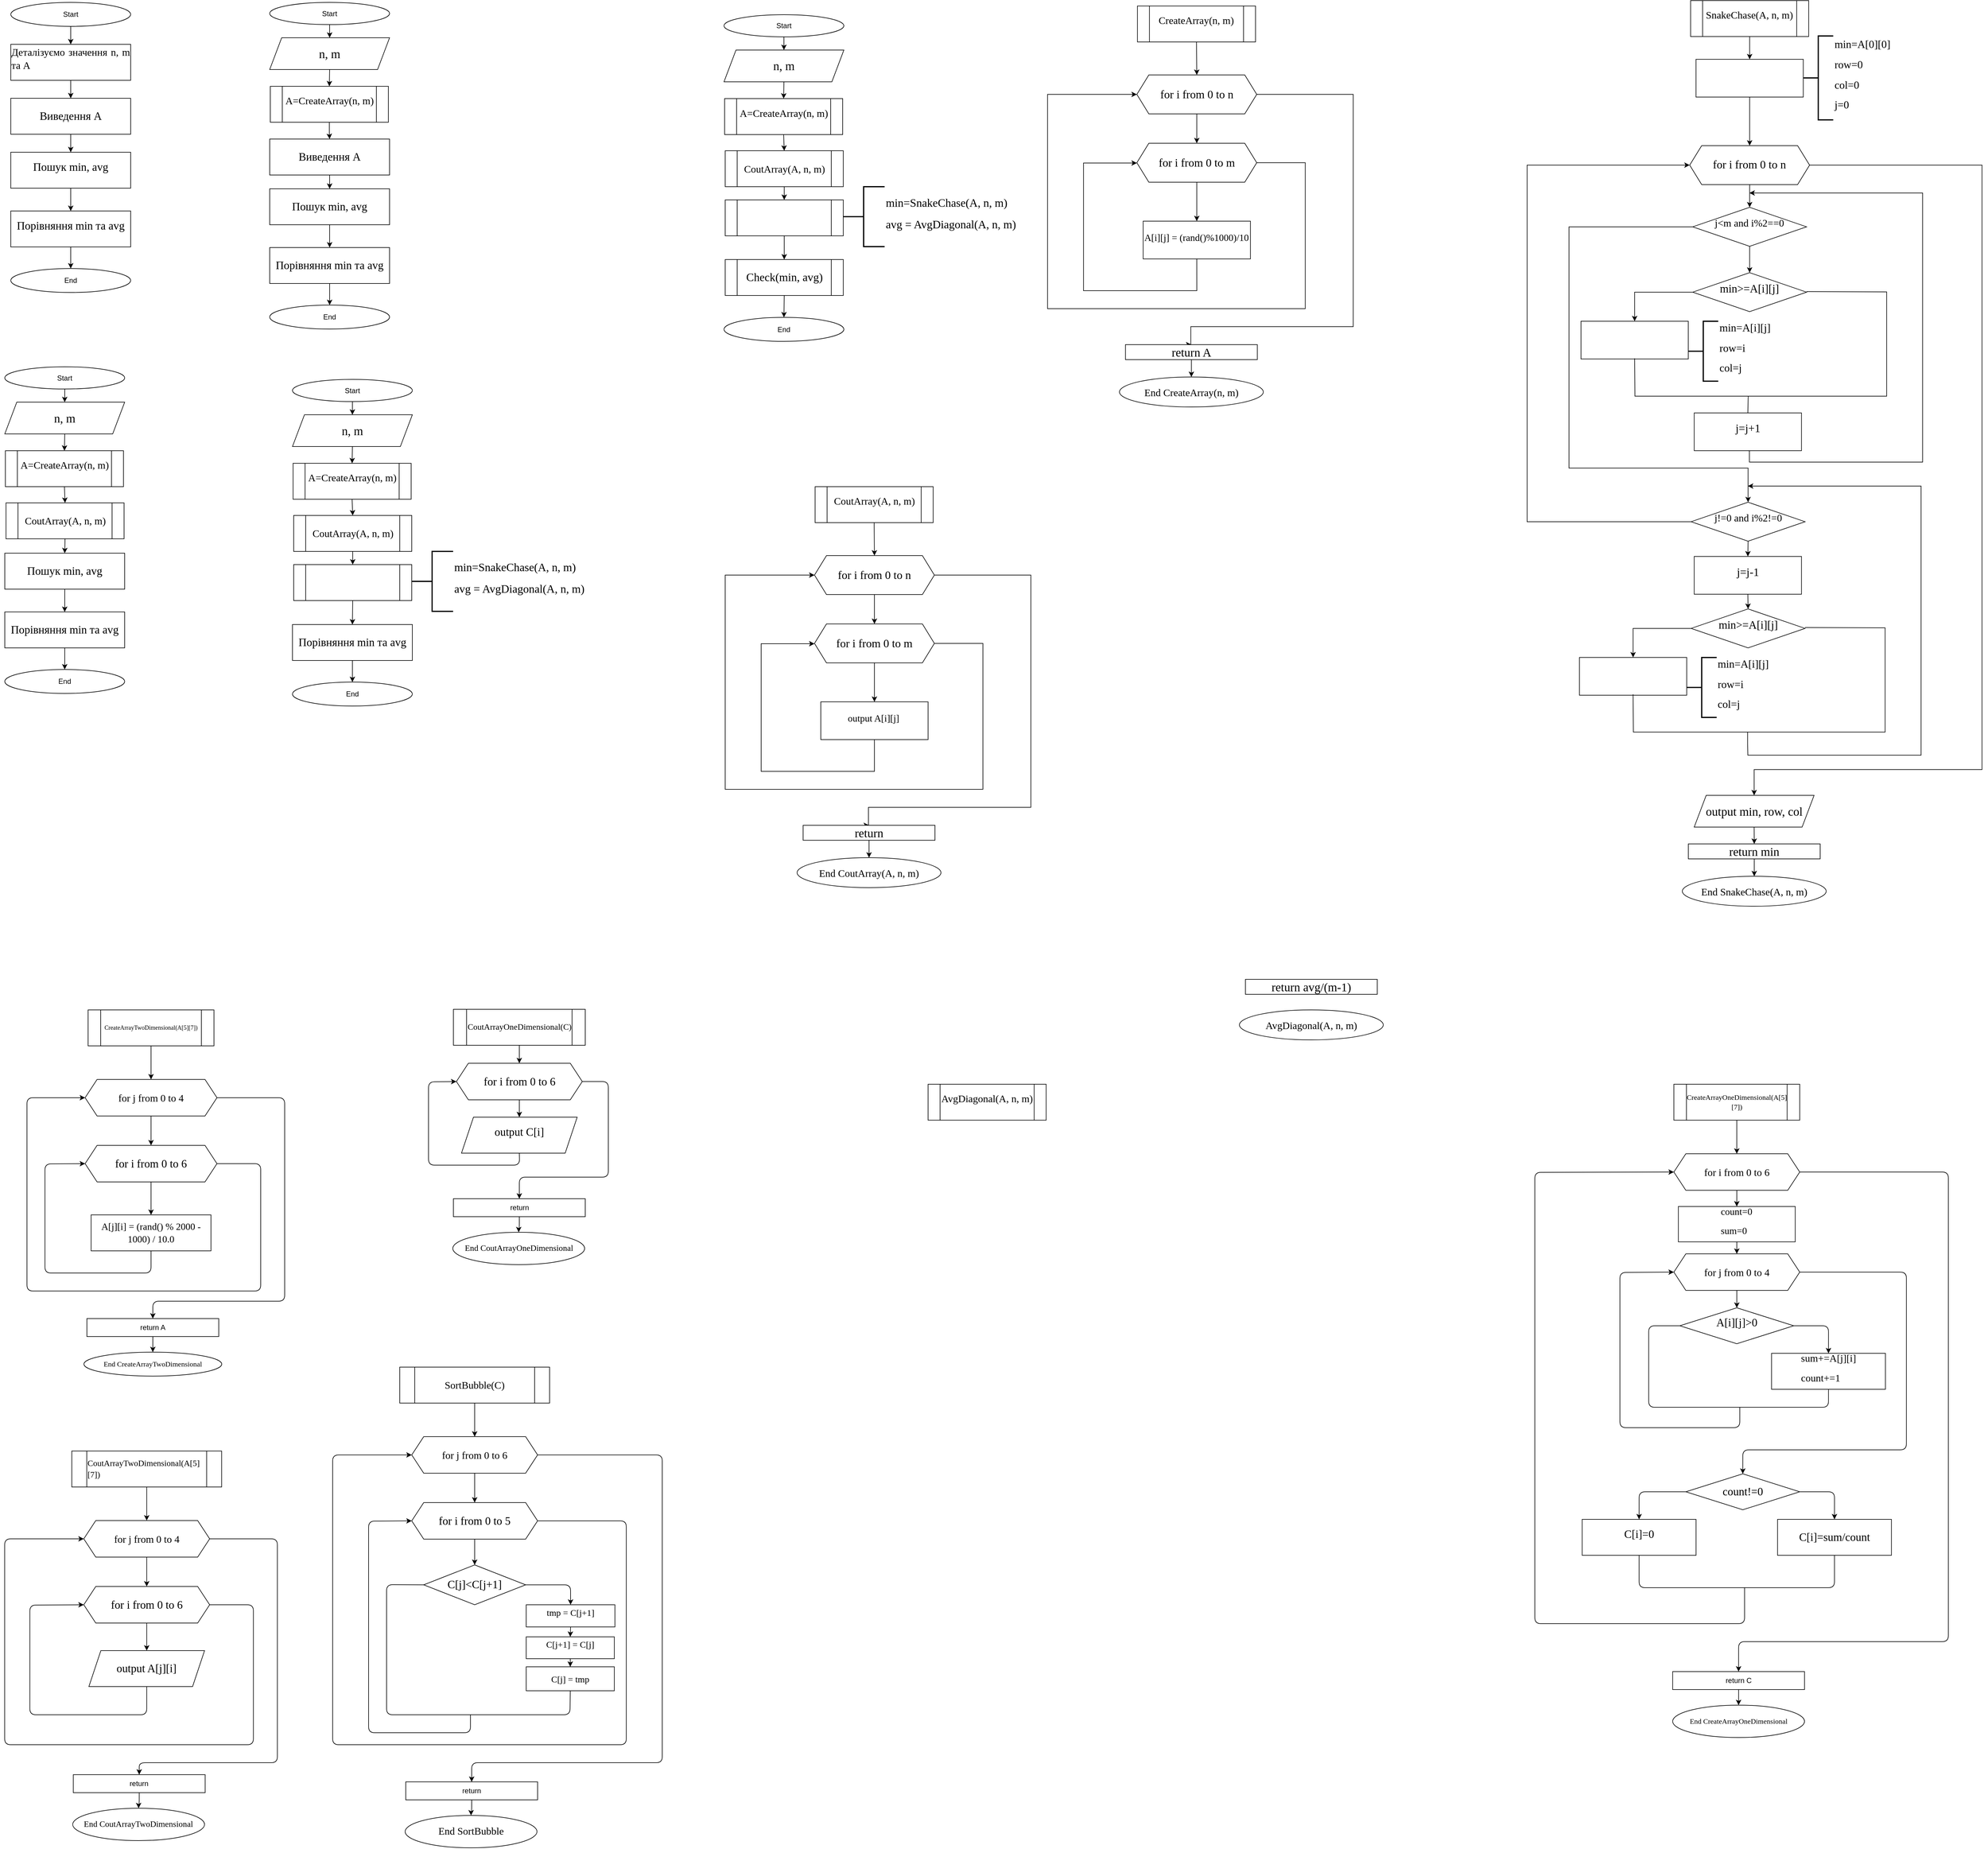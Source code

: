 <mxfile version="15.9.4" type="device"><diagram id="HQh0ag_XJeH-CXDICoc3" name="Page-1"><mxGraphModel dx="1502" dy="717" grid="1" gridSize="10" guides="1" tooltips="1" connect="1" arrows="1" fold="1" page="1" pageScale="1" pageWidth="1200" pageHeight="1600" math="0" shadow="0"><root><mxCell id="0"/><mxCell id="1" parent="0"/><mxCell id="I6QSeBc2mw891c44yu31-10" style="edgeStyle=orthogonalEdgeStyle;orthogonalLoop=1;jettySize=auto;html=1;entryX=0.5;entryY=0;entryDx=0;entryDy=0;fontSize=15;" parent="1" source="y3GbVdh1Fuk5TyobV5S5-34" target="I6QSeBc2mw891c44yu31-1" edge="1"><mxGeometry relative="1" as="geometry"/></mxCell><mxCell id="y3GbVdh1Fuk5TyobV5S5-34" value="&lt;span id=&quot;docs-internal-guid-45350cb3-7fff-aa7d-c5b3-0557f8f1d9ee&quot;&gt;&lt;font size=&quot;1&quot;&gt;&lt;p dir=&quot;ltr&quot; style=&quot;line-height: 1.295 ; text-align: justify ; margin-top: 0pt ; margin-bottom: 8pt&quot;&gt;&lt;span id=&quot;docs-internal-guid-042fd000-7fff-a95b-dc62-818253ba43be&quot;&gt;&lt;/span&gt;&lt;/p&gt;&lt;p dir=&quot;ltr&quot; style=&quot;line-height: 1.295 ; text-align: justify ; margin-top: 0pt ; margin-bottom: 8pt&quot;&gt;&lt;span id=&quot;docs-internal-guid-4dac7ade-7fff-7770-fa2c-4c7f8c4702b6&quot;&gt;&lt;span style=&quot;font-family: &amp;#34;times new roman&amp;#34; ; background-color: transparent ; vertical-align: baseline&quot;&gt;CreateArrayTwoDimensional(A[5][7]) &lt;/span&gt;&lt;/span&gt;&lt;br&gt;&lt;/p&gt;&lt;/font&gt;&lt;/span&gt;" style="shape=process;whiteSpace=wrap;html=1;backgroundOutline=1;" parent="1" vertex="1"><mxGeometry x="189" y="1711" width="210" height="60" as="geometry"/></mxCell><mxCell id="y3GbVdh1Fuk5TyobV5S5-50" value="&lt;span id=&quot;docs-internal-guid-36d122d3-7fff-4348-1572-a0814d72419e&quot;&gt;&lt;span style=&quot;background-color: transparent ; vertical-align: baseline&quot;&gt;&lt;font&gt;&lt;span id=&quot;docs-internal-guid-ac325291-7fff-3994-3619-739804e4735d&quot; style=&quot;font-size: 16px&quot;&gt;&lt;p dir=&quot;ltr&quot; style=&quot;line-height: 1.295 ; text-align: justify ; margin-top: 0pt ; margin-bottom: 8pt&quot;&gt;&lt;span id=&quot;docs-internal-guid-55477e5c-7fff-1fad-2d1c-bddcc63b23bb&quot;&gt;&lt;/span&gt;&lt;/p&gt;&lt;p dir=&quot;ltr&quot; style=&quot;line-height: 1.295 ; margin-top: 0pt ; margin-bottom: 8pt&quot;&gt;&lt;span style=&quot;font-family: &amp;#34;times new roman&amp;#34; ; color: rgb(0 , 0 , 0) ; background-color: transparent ; font-style: normal ; font-variant: normal ; text-decoration: none ; vertical-align: baseline&quot;&gt;A[j][i] = (&lt;/span&gt;&lt;span style=&quot;font-family: &amp;#34;times new roman&amp;#34; ; color: rgb(0 , 0 , 0) ; background-color: transparent ; font-style: normal ; font-variant: normal ; text-decoration: none ; vertical-align: baseline&quot;&gt;rand()&lt;/span&gt;&lt;span style=&quot;font-family: &amp;#34;times new roman&amp;#34; ; color: rgb(0 , 0 , 0) ; background-color: transparent ; font-style: normal ; font-variant: normal ; text-decoration: none ; vertical-align: baseline&quot;&gt; % 2000 - 1000) / 10.0&lt;/span&gt;&lt;/p&gt;&lt;/span&gt;&lt;/font&gt;&lt;/span&gt;&lt;/span&gt;" style="whiteSpace=wrap;html=1;" parent="1" vertex="1"><mxGeometry x="194" y="2053" width="200" height="60" as="geometry"/></mxCell><mxCell id="y3GbVdh1Fuk5TyobV5S5-65" style="edgeStyle=orthogonalEdgeStyle;orthogonalLoop=1;jettySize=auto;html=1;entryX=0.5;entryY=0;entryDx=0;entryDy=0;fontFamily=Helvetica;fontSize=15;" parent="1" source="y3GbVdh1Fuk5TyobV5S5-62" target="y3GbVdh1Fuk5TyobV5S5-64" edge="1"><mxGeometry relative="1" as="geometry"/></mxCell><mxCell id="y3GbVdh1Fuk5TyobV5S5-62" value="return A" style="whiteSpace=wrap;html=1;" parent="1" vertex="1"><mxGeometry x="187" y="2226" width="220" height="30" as="geometry"/></mxCell><mxCell id="y3GbVdh1Fuk5TyobV5S5-64" value="&lt;div style=&quot;text-align: center&quot;&gt;&lt;span style=&quot;font-family: &amp;#34;times new roman&amp;#34; ; text-align: justify&quot;&gt;End CreateArrayTwoDimensional&lt;/span&gt;&lt;/div&gt;" style="ellipse;whiteSpace=wrap;html=1;" parent="1" vertex="1"><mxGeometry x="182" y="2282" width="230" height="40" as="geometry"/></mxCell><mxCell id="y3GbVdh1Fuk5TyobV5S5-82" style="edgeStyle=orthogonalEdgeStyle;orthogonalLoop=1;jettySize=auto;html=1;entryX=0.5;entryY=0;entryDx=0;entryDy=0;fontFamily=Helvetica;fontSize=15;" parent="1" source="y3GbVdh1Fuk5TyobV5S5-77" target="y3GbVdh1Fuk5TyobV5S5-80" edge="1"><mxGeometry relative="1" as="geometry"/></mxCell><mxCell id="y3GbVdh1Fuk5TyobV5S5-77" value="Start" style="ellipse;whiteSpace=wrap;html=1;" parent="1" vertex="1"><mxGeometry x="60" y="30" width="200" height="40" as="geometry"/></mxCell><mxCell id="y3GbVdh1Fuk5TyobV5S5-78" value="End" style="ellipse;whiteSpace=wrap;html=1;" parent="1" vertex="1"><mxGeometry x="60" y="474" width="200" height="40" as="geometry"/></mxCell><mxCell id="y3GbVdh1Fuk5TyobV5S5-83" style="edgeStyle=orthogonalEdgeStyle;orthogonalLoop=1;jettySize=auto;html=1;fontFamily=Helvetica;fontSize=15;" parent="1" source="y3GbVdh1Fuk5TyobV5S5-80" target="y3GbVdh1Fuk5TyobV5S5-81" edge="1"><mxGeometry relative="1" as="geometry"/></mxCell><mxCell id="y3GbVdh1Fuk5TyobV5S5-80" value="&lt;span id=&quot;docs-internal-guid-36d122d3-7fff-4348-1572-a0814d72419e&quot;&gt;&lt;span style=&quot;background-color: transparent ; vertical-align: baseline&quot;&gt;&lt;font size=&quot;1&quot;&gt;&lt;span id=&quot;docs-internal-guid-31adaeec-7fff-296b-e83b-6566f193e75e&quot;&gt;&lt;p dir=&quot;ltr&quot; style=&quot;line-height: 1.295 ; text-align: justify ; margin-top: 0pt ; margin-bottom: 8pt&quot;&gt;&lt;span style=&quot;font-family: &amp;#34;times new roman&amp;#34; ; background-color: transparent ; vertical-align: baseline ; font-size: 17px&quot;&gt;Деталізуємо значення n, m та A&amp;nbsp;&lt;/span&gt;&lt;/p&gt;&lt;/span&gt;&lt;/font&gt;&lt;/span&gt;&lt;/span&gt;" style="whiteSpace=wrap;html=1;" parent="1" vertex="1"><mxGeometry x="60" y="100" width="200" height="60" as="geometry"/></mxCell><mxCell id="ZYnt0HijN4UCSvfBoGLu-2" style="edgeStyle=orthogonalEdgeStyle;orthogonalLoop=1;jettySize=auto;html=1;entryX=0.5;entryY=0;entryDx=0;entryDy=0;" parent="1" source="y3GbVdh1Fuk5TyobV5S5-81" target="i5hkTMGkbq1rOhyrqTeB-12" edge="1"><mxGeometry relative="1" as="geometry"><mxPoint x="160" y="280" as="targetPoint"/></mxGeometry></mxCell><mxCell id="y3GbVdh1Fuk5TyobV5S5-81" value="&lt;span id=&quot;docs-internal-guid-36d122d3-7fff-4348-1572-a0814d72419e&quot;&gt;&lt;span style=&quot;background-color: transparent ; vertical-align: baseline&quot;&gt;&lt;font size=&quot;1&quot;&gt;&lt;span id=&quot;docs-internal-guid-fac29716-7fff-191a-785b-0aab31674dd4&quot;&gt;&lt;p dir=&quot;ltr&quot; style=&quot;text-align: justify ; line-height: 1.295 ; margin-top: 0pt ; margin-bottom: 8pt&quot;&gt;&lt;span id=&quot;docs-internal-guid-5e7ee4bc-7fff-114a-0e36-fd202b840549&quot;&gt;&lt;/span&gt;&lt;/p&gt;&lt;p dir=&quot;ltr&quot; style=&quot;line-height: 1.295 ; text-align: justify ; margin-top: 0pt ; margin-bottom: 8pt&quot;&gt;&lt;span id=&quot;docs-internal-guid-40394467-7fff-738d-00d4-a96f9e37f315&quot;&gt;&lt;/span&gt;&lt;/p&gt;&lt;p dir=&quot;ltr&quot; style=&quot;line-height: 1.295 ; text-align: justify ; margin-top: 0pt ; margin-bottom: 8pt&quot;&gt;&lt;span style=&quot;font-size: 14pt ; font-family: &amp;#34;times new roman&amp;#34; ; color: rgb(0 , 0 , 0) ; background-color: transparent ; font-weight: 400 ; font-style: normal ; font-variant: normal ; text-decoration: none ; vertical-align: baseline&quot;&gt;Виведення A&lt;/span&gt;&lt;/p&gt;&lt;/span&gt;&lt;/font&gt;&lt;/span&gt;&lt;/span&gt;" style="whiteSpace=wrap;html=1;" parent="1" vertex="1"><mxGeometry x="60" y="190" width="200" height="60" as="geometry"/></mxCell><mxCell id="0sfi0VlNfEEbkaT_XAuF-32" style="edgeStyle=none;hachureGap=4;orthogonalLoop=1;jettySize=auto;html=1;entryX=0.5;entryY=0;entryDx=0;entryDy=0;fontFamily=Architects Daughter;fontSource=https%3A%2F%2Ffonts.googleapis.com%2Fcss%3Ffamily%3DArchitects%2BDaughter;fontSize=16;endArrow=classic;sourcePerimeterSpacing=8;targetPerimeterSpacing=8;endFill=1;exitX=0.5;exitY=1;exitDx=0;exitDy=0;" edge="1" parent="1" source="y3GbVdh1Fuk5TyobV5S5-86" target="0sfi0VlNfEEbkaT_XAuF-20"><mxGeometry relative="1" as="geometry"/></mxCell><mxCell id="y3GbVdh1Fuk5TyobV5S5-86" value="Start" style="ellipse;whiteSpace=wrap;html=1;" parent="1" vertex="1"><mxGeometry x="492" y="30" width="200" height="37" as="geometry"/></mxCell><mxCell id="y3GbVdh1Fuk5TyobV5S5-93" style="edgeStyle=orthogonalEdgeStyle;orthogonalLoop=1;jettySize=auto;html=1;entryX=0.5;entryY=0;entryDx=0;entryDy=0;fontFamily=Helvetica;fontSize=13;" parent="1" edge="1"><mxGeometry relative="1" as="geometry"><mxPoint x="380" y="1012.0" as="sourcePoint"/></mxGeometry></mxCell><mxCell id="zRg-J29XMpKY_KAImrMH-8" style="edgeStyle=orthogonalEdgeStyle;orthogonalLoop=1;jettySize=auto;html=1;fontSize=16;entryX=0.5;entryY=0;entryDx=0;entryDy=0;" parent="1" source="zRg-J29XMpKY_KAImrMH-5" target="rIOWAfaWc7cWdgX6ZltU-3" edge="1"><mxGeometry relative="1" as="geometry"><mxPoint x="592.0" y="328" as="targetPoint"/></mxGeometry></mxCell><mxCell id="zRg-J29XMpKY_KAImrMH-5" value="&lt;span id=&quot;docs-internal-guid-bc12612e-7fff-aea8-da92-a405dccf087f&quot;&gt;&lt;p dir=&quot;ltr&quot; style=&quot;line-height: 1.295 ; text-align: justify ; margin-top: 0pt ; margin-bottom: 8pt&quot;&gt;&lt;span style=&quot;font-family: &amp;#34;times new roman&amp;#34; ; background-color: transparent ; vertical-align: baseline&quot;&gt;&lt;font style=&quot;font-size: 17px&quot;&gt;A=CreateArray(n, m)&lt;/font&gt;&lt;/span&gt;&lt;/p&gt;&lt;/span&gt;" style="shape=process;whiteSpace=wrap;html=1;backgroundOutline=1;fontSize=16;" parent="1" vertex="1"><mxGeometry x="493" y="170" width="197" height="60" as="geometry"/></mxCell><mxCell id="I6QSeBc2mw891c44yu31-8" style="edgeStyle=orthogonalEdgeStyle;orthogonalLoop=1;jettySize=auto;html=1;entryX=0.5;entryY=0;entryDx=0;entryDy=0;fontSize=15;" parent="1" source="I6QSeBc2mw891c44yu31-1" target="I6QSeBc2mw891c44yu31-2" edge="1"><mxGeometry relative="1" as="geometry"/></mxCell><mxCell id="I6QSeBc2mw891c44yu31-12" style="edgeStyle=orthogonalEdgeStyle;orthogonalLoop=1;jettySize=auto;html=1;fontSize=15;entryX=0.5;entryY=0;entryDx=0;entryDy=0;" parent="1" source="I6QSeBc2mw891c44yu31-1" target="y3GbVdh1Fuk5TyobV5S5-62" edge="1"><mxGeometry relative="1" as="geometry"><mxPoint x="314" y="2230" as="targetPoint"/><Array as="points"><mxPoint x="517" y="1858"/><mxPoint x="517" y="2197"/><mxPoint x="297" y="2197"/><mxPoint x="297" y="2226"/></Array></mxGeometry></mxCell><mxCell id="I6QSeBc2mw891c44yu31-1" value="&lt;span id=&quot;docs-internal-guid-08e58fc8-7fff-9b5b-56e7-c6cf6ffece67&quot;&gt;&lt;font size=&quot;1&quot;&gt;&lt;p dir=&quot;ltr&quot; style=&quot;line-height: 1.295 ; text-align: justify ; margin-top: 0pt ; margin-bottom: 8pt&quot;&gt;&lt;span id=&quot;docs-internal-guid-2b20c769-7fff-83f8-d5e4-4cdafbd25589&quot;&gt;&lt;/span&gt;&lt;/p&gt;&lt;p dir=&quot;ltr&quot; style=&quot;line-height: 1.295 ; text-align: justify ; margin-top: 0pt ; margin-bottom: 8pt ; font-size: 17px&quot;&gt;&lt;span id=&quot;docs-internal-guid-6407f484-7fff-dee2-ae85-9530532083cc&quot;&gt;&lt;span style=&quot;font-family: &amp;#34;times new roman&amp;#34; ; background-color: transparent ; vertical-align: baseline&quot;&gt;for&lt;/span&gt;&lt;span style=&quot;font-family: &amp;#34;times new roman&amp;#34; ; background-color: transparent ; vertical-align: baseline&quot;&gt; j from 0 to 4&lt;/span&gt;&lt;/span&gt;&lt;br&gt;&lt;/p&gt;&lt;/font&gt;&lt;/span&gt;" style="shape=hexagon;perimeter=hexagonPerimeter2;whiteSpace=wrap;html=1;fixedSize=1;fontSize=16;" parent="1" vertex="1"><mxGeometry x="184" y="1827" width="220" height="61" as="geometry"/></mxCell><mxCell id="I6QSeBc2mw891c44yu31-4" style="edgeStyle=orthogonalEdgeStyle;orthogonalLoop=1;jettySize=auto;html=1;fontSize=15;" parent="1" source="I6QSeBc2mw891c44yu31-2" target="y3GbVdh1Fuk5TyobV5S5-50" edge="1"><mxGeometry relative="1" as="geometry"><mxPoint x="294" y="2027" as="targetPoint"/></mxGeometry></mxCell><mxCell id="I6QSeBc2mw891c44yu31-7" style="edgeStyle=orthogonalEdgeStyle;orthogonalLoop=1;jettySize=auto;html=1;fontSize=15;entryX=0;entryY=0.5;entryDx=0;entryDy=0;" parent="1" source="I6QSeBc2mw891c44yu31-2" target="I6QSeBc2mw891c44yu31-1" edge="1"><mxGeometry relative="1" as="geometry"><mxPoint x="-53" y="2257" as="targetPoint"/><Array as="points"><mxPoint x="477" y="1968"/><mxPoint x="477" y="2180"/><mxPoint x="87" y="2180"/><mxPoint x="87" y="1858"/></Array></mxGeometry></mxCell><mxCell id="I6QSeBc2mw891c44yu31-2" value="&lt;span id=&quot;docs-internal-guid-08e58fc8-7fff-9b5b-56e7-c6cf6ffece67&quot;&gt;&lt;p dir=&quot;ltr&quot; style=&quot;line-height: 1.295 ; text-align: justify ; margin-top: 0pt ; margin-bottom: 8pt&quot;&gt;&lt;span id=&quot;docs-internal-guid-a2d4cf71-7fff-19f9-15a2-8f9f667dcf9c&quot;&gt;&lt;/span&gt;&lt;/p&gt;&lt;p dir=&quot;ltr&quot; style=&quot;line-height: 1.295 ; margin-top: 0pt ; margin-bottom: 8pt&quot;&gt;&lt;span style=&quot;font-size: 14pt ; font-family: &amp;#34;times new roman&amp;#34; ; color: rgb(0 , 0 , 0) ; background-color: transparent ; font-style: normal ; font-variant: normal ; text-decoration: none ; vertical-align: baseline&quot;&gt;for&lt;/span&gt;&lt;span style=&quot;font-size: 14pt ; font-family: &amp;#34;times new roman&amp;#34; ; color: rgb(0 , 0 , 0) ; background-color: transparent ; font-style: normal ; font-variant: normal ; text-decoration: none ; vertical-align: baseline&quot;&gt; i from 0 to 6&lt;/span&gt;&lt;/p&gt;&lt;/span&gt;" style="shape=hexagon;perimeter=hexagonPerimeter2;whiteSpace=wrap;html=1;fixedSize=1;fontSize=16;" parent="1" vertex="1"><mxGeometry x="184" y="1937" width="220" height="61" as="geometry"/></mxCell><mxCell id="I6QSeBc2mw891c44yu31-6" value="" style="endArrow=classic;html=1;fontSize=15;entryX=0;entryY=0.5;entryDx=0;entryDy=0;exitX=0.5;exitY=1;exitDx=0;exitDy=0;" parent="1" source="y3GbVdh1Fuk5TyobV5S5-50" target="I6QSeBc2mw891c44yu31-2" edge="1"><mxGeometry width="50" height="50" relative="1" as="geometry"><mxPoint x="294" y="2170" as="sourcePoint"/><mxPoint x="191" y="1963.5" as="targetPoint"/><Array as="points"><mxPoint x="294" y="2150"/><mxPoint x="197" y="2150"/><mxPoint x="117" y="2150"/><mxPoint x="117" y="2057"/><mxPoint x="117" y="1968"/></Array></mxGeometry></mxCell><mxCell id="p0p2ILP-vLP6fGH7kdJc-3" style="edgeStyle=orthogonalEdgeStyle;orthogonalLoop=1;jettySize=auto;html=1;entryX=0.5;entryY=0;entryDx=0;entryDy=0;" parent="1" source="i5hkTMGkbq1rOhyrqTeB-12" target="p0p2ILP-vLP6fGH7kdJc-2" edge="1"><mxGeometry relative="1" as="geometry"/></mxCell><mxCell id="i5hkTMGkbq1rOhyrqTeB-12" value="&lt;span id=&quot;docs-internal-guid-6d4e5704-7fff-8bad-e6d9-3b4383817fcf&quot;&gt;&lt;p dir=&quot;ltr&quot; style=&quot;line-height: 1.295 ; text-align: justify ; margin-top: 0pt ; margin-bottom: 8pt&quot;&gt;&lt;span style=&quot;font-size: 14pt ; font-family: &amp;#34;times new roman&amp;#34; ; background-color: transparent ; vertical-align: baseline&quot;&gt;Пошук min, avg&lt;/span&gt;&lt;/p&gt;&lt;/span&gt;" style="whiteSpace=wrap;html=1;fontSize=16;" parent="1" vertex="1"><mxGeometry x="60" y="280" width="200" height="60" as="geometry"/></mxCell><mxCell id="p0p2ILP-vLP6fGH7kdJc-4" style="edgeStyle=orthogonalEdgeStyle;orthogonalLoop=1;jettySize=auto;html=1;entryX=0.5;entryY=0;entryDx=0;entryDy=0;" parent="1" source="p0p2ILP-vLP6fGH7kdJc-2" target="y3GbVdh1Fuk5TyobV5S5-78" edge="1"><mxGeometry relative="1" as="geometry"/></mxCell><mxCell id="p0p2ILP-vLP6fGH7kdJc-2" value="&lt;span id=&quot;docs-internal-guid-91429f8e-7fff-a11b-d809-9fa4dc2c46f3&quot;&gt;&lt;p dir=&quot;ltr&quot; style=&quot;line-height: 1.295 ; text-align: justify ; margin-top: 0pt ; margin-bottom: 8pt&quot;&gt;&lt;span style=&quot;font-size: 14pt ; font-family: &amp;#34;times new roman&amp;#34; ; background-color: transparent ; vertical-align: baseline&quot;&gt;Порівняння min та avg&lt;/span&gt;&lt;/p&gt;&lt;/span&gt;" style="whiteSpace=wrap;html=1;" parent="1" vertex="1"><mxGeometry x="60" y="378" width="200" height="60" as="geometry"/></mxCell><mxCell id="rIOWAfaWc7cWdgX6ZltU-1" value="End" style="ellipse;whiteSpace=wrap;html=1;" parent="1" vertex="1"><mxGeometry x="492" y="535" width="200" height="40" as="geometry"/></mxCell><mxCell id="rIOWAfaWc7cWdgX6ZltU-2" style="edgeStyle=orthogonalEdgeStyle;orthogonalLoop=1;jettySize=auto;html=1;entryX=0.5;entryY=0;entryDx=0;entryDy=0;" parent="1" source="rIOWAfaWc7cWdgX6ZltU-3" target="rIOWAfaWc7cWdgX6ZltU-5" edge="1"><mxGeometry relative="1" as="geometry"><mxPoint x="592" y="414" as="targetPoint"/></mxGeometry></mxCell><mxCell id="rIOWAfaWc7cWdgX6ZltU-3" value="&lt;span id=&quot;docs-internal-guid-36d122d3-7fff-4348-1572-a0814d72419e&quot;&gt;&lt;span style=&quot;background-color: transparent ; vertical-align: baseline&quot;&gt;&lt;font size=&quot;1&quot;&gt;&lt;span id=&quot;docs-internal-guid-fac29716-7fff-191a-785b-0aab31674dd4&quot;&gt;&lt;p dir=&quot;ltr&quot; style=&quot;text-align: justify ; line-height: 1.295 ; margin-top: 0pt ; margin-bottom: 8pt&quot;&gt;&lt;span id=&quot;docs-internal-guid-5e7ee4bc-7fff-114a-0e36-fd202b840549&quot;&gt;&lt;/span&gt;&lt;/p&gt;&lt;p dir=&quot;ltr&quot; style=&quot;line-height: 1.295 ; text-align: justify ; margin-top: 0pt ; margin-bottom: 8pt&quot;&gt;&lt;span style=&quot;font-family: &amp;#34;times new roman&amp;#34; ; font-size: 18.667px&quot;&gt;Виведення A&lt;/span&gt;&lt;br&gt;&lt;/p&gt;&lt;/span&gt;&lt;/font&gt;&lt;/span&gt;&lt;/span&gt;" style="whiteSpace=wrap;html=1;" parent="1" vertex="1"><mxGeometry x="492" y="258" width="200" height="60" as="geometry"/></mxCell><mxCell id="rIOWAfaWc7cWdgX6ZltU-4" style="edgeStyle=orthogonalEdgeStyle;orthogonalLoop=1;jettySize=auto;html=1;entryX=0.5;entryY=0;entryDx=0;entryDy=0;" parent="1" source="rIOWAfaWc7cWdgX6ZltU-5" target="rIOWAfaWc7cWdgX6ZltU-7" edge="1"><mxGeometry relative="1" as="geometry"/></mxCell><mxCell id="rIOWAfaWc7cWdgX6ZltU-5" value="&lt;span style=&quot;font-family: &amp;#34;times new roman&amp;#34; ; font-size: 18.667px ; text-align: justify&quot;&gt;Пошук min, avg&lt;/span&gt;" style="whiteSpace=wrap;html=1;fontSize=16;" parent="1" vertex="1"><mxGeometry x="492" y="341" width="200" height="60" as="geometry"/></mxCell><mxCell id="rIOWAfaWc7cWdgX6ZltU-6" style="edgeStyle=orthogonalEdgeStyle;orthogonalLoop=1;jettySize=auto;html=1;entryX=0.5;entryY=0;entryDx=0;entryDy=0;" parent="1" source="rIOWAfaWc7cWdgX6ZltU-7" target="rIOWAfaWc7cWdgX6ZltU-1" edge="1"><mxGeometry relative="1" as="geometry"/></mxCell><mxCell id="rIOWAfaWc7cWdgX6ZltU-7" value="&lt;span style=&quot;font-family: &amp;#34;times new roman&amp;#34; ; font-size: 18.667px ; text-align: justify&quot;&gt;Порівняння min та avg&lt;/span&gt;" style="whiteSpace=wrap;html=1;" parent="1" vertex="1"><mxGeometry x="492" y="439" width="200" height="60" as="geometry"/></mxCell><mxCell id="rIOWAfaWc7cWdgX6ZltU-90" style="edgeStyle=orthogonalEdgeStyle;orthogonalLoop=1;jettySize=auto;html=1;entryX=0.5;entryY=0;entryDx=0;entryDy=0;fontSize=15;" parent="1" source="rIOWAfaWc7cWdgX6ZltU-91" target="rIOWAfaWc7cWdgX6ZltU-103" edge="1"><mxGeometry relative="1" as="geometry"/></mxCell><mxCell id="rIOWAfaWc7cWdgX6ZltU-91" value="&lt;span id=&quot;docs-internal-guid-45350cb3-7fff-aa7d-c5b3-0557f8f1d9ee&quot;&gt;&lt;font size=&quot;1&quot;&gt;&lt;p dir=&quot;ltr&quot; style=&quot;line-height: 1.295 ; text-align: justify ; margin-top: 0pt ; margin-bottom: 8pt&quot;&gt;&lt;span id=&quot;docs-internal-guid-042fd000-7fff-a95b-dc62-818253ba43be&quot;&gt;&lt;/span&gt;&lt;/p&gt;&lt;p dir=&quot;ltr&quot; style=&quot;line-height: 1.295 ; text-align: justify ; margin-top: 0pt ; margin-bottom: 8pt&quot;&gt;&lt;span id=&quot;docs-internal-guid-88fbe4bc-7fff-21d2-079b-68f9802289bf&quot;&gt;&lt;/span&gt;&lt;/p&gt;&lt;p dir=&quot;ltr&quot; style=&quot;line-height: 1.295 ; margin-top: 0pt ; margin-bottom: 8pt&quot;&gt;&lt;span style=&quot;font-family: &amp;#34;times new roman&amp;#34; ; color: rgb(0 , 0 , 0) ; background-color: transparent ; font-style: normal ; font-variant: normal ; text-decoration: none ; vertical-align: baseline ; font-size: 12px&quot;&gt;CreateArrayOneDimensional(A[5][7])&lt;/span&gt;&lt;/p&gt;&lt;/font&gt;&lt;/span&gt;" style="shape=process;whiteSpace=wrap;html=1;backgroundOutline=1;" parent="1" vertex="1"><mxGeometry x="2834.86" y="1835" width="210" height="60" as="geometry"/></mxCell><mxCell id="rIOWAfaWc7cWdgX6ZltU-92" style="edgeStyle=orthogonalEdgeStyle;orthogonalLoop=1;jettySize=auto;html=1;entryX=0.5;entryY=0;entryDx=0;entryDy=0;fontFamily=Helvetica;fontSize=12;exitX=1;exitY=0.5;exitDx=0;exitDy=0;" parent="1" source="rIOWAfaWc7cWdgX6ZltU-93" target="rIOWAfaWc7cWdgX6ZltU-94" edge="1"><mxGeometry relative="1" as="geometry"><mxPoint x="3037.86" y="2238" as="sourcePoint"/><Array as="points"><mxPoint x="3092.86" y="2238"/></Array></mxGeometry></mxCell><mxCell id="rIOWAfaWc7cWdgX6ZltU-93" value="&lt;span id=&quot;docs-internal-guid-788157ae-7fff-b1d9-091e-94ff24a3256e&quot;&gt;&lt;p dir=&quot;ltr&quot; style=&quot;line-height: 1.295 ; text-align: justify ; margin-top: 0pt ; margin-bottom: 8pt&quot;&gt;&lt;span style=&quot;font-size: 14pt ; font-family: &amp;#34;times new roman&amp;#34; ; background-color: transparent ; vertical-align: baseline&quot;&gt;A[i][j]&amp;gt;0&lt;/span&gt;&lt;/p&gt;&lt;/span&gt;" style="rhombus;whiteSpace=wrap;html=1;" parent="1" vertex="1"><mxGeometry x="2844.86" y="2208" width="190" height="60" as="geometry"/></mxCell><mxCell id="rIOWAfaWc7cWdgX6ZltU-94" value="&lt;span id=&quot;docs-internal-guid-36d122d3-7fff-4348-1572-a0814d72419e&quot;&gt;&lt;span style=&quot;background-color: transparent ; vertical-align: baseline&quot;&gt;&lt;font&gt;&lt;span id=&quot;docs-internal-guid-ac325291-7fff-3994-3619-739804e4735d&quot;&gt;&lt;p dir=&quot;ltr&quot; style=&quot;line-height: 1.295 ; text-align: justify ; margin-top: 0pt ; margin-bottom: 8pt&quot;&gt;&lt;span style=&quot;font-size: 17px ; font-family: &amp;#34;times new roman&amp;#34; ; background-color: transparent ; vertical-align: baseline&quot;&gt;sum+=A[j][i]&lt;/span&gt;&lt;/p&gt;&lt;p dir=&quot;ltr&quot; style=&quot;line-height: 1.295 ; text-align: justify ; margin-top: 0pt ; margin-bottom: 8pt&quot;&gt;&lt;span style=&quot;font-size: 17px ; font-family: &amp;#34;times new roman&amp;#34; ; background-color: transparent ; vertical-align: baseline&quot;&gt;count+=1&lt;/span&gt;&lt;/p&gt;&lt;/span&gt;&lt;/font&gt;&lt;/span&gt;&lt;/span&gt;" style="whiteSpace=wrap;html=1;" parent="1" vertex="1"><mxGeometry x="2997.86" y="2284" width="190" height="60" as="geometry"/></mxCell><mxCell id="rIOWAfaWc7cWdgX6ZltU-95" value="" style="endArrow=none;html=1;fontFamily=Helvetica;fontSize=12;entryX=0.5;entryY=1;entryDx=0;entryDy=0;exitX=0;exitY=0.5;exitDx=0;exitDy=0;" parent="1" edge="1"><mxGeometry width="50" height="50" relative="1" as="geometry"><mxPoint x="2844.86" y="2238" as="sourcePoint"/><mxPoint x="3092.86" y="2344" as="targetPoint"/><Array as="points"><mxPoint x="2792.86" y="2238"/><mxPoint x="2792.86" y="2308"/><mxPoint x="2792.86" y="2374"/><mxPoint x="3092.86" y="2374"/></Array></mxGeometry></mxCell><mxCell id="rIOWAfaWc7cWdgX6ZltU-112" style="edgeStyle=orthogonalEdgeStyle;orthogonalLoop=1;jettySize=auto;html=1;entryX=0.5;entryY=0;entryDx=0;entryDy=0;fontSize=16;" parent="1" source="rIOWAfaWc7cWdgX6ZltU-103" target="rIOWAfaWc7cWdgX6ZltU-111" edge="1"><mxGeometry relative="1" as="geometry"/></mxCell><mxCell id="rIOWAfaWc7cWdgX6ZltU-133" style="edgeStyle=orthogonalEdgeStyle;orthogonalLoop=1;jettySize=auto;html=1;fontSize=16;entryX=0.5;entryY=0;entryDx=0;entryDy=0;" parent="1" source="rIOWAfaWc7cWdgX6ZltU-103" target="rIOWAfaWc7cWdgX6ZltU-131" edge="1"><mxGeometry relative="1" as="geometry"><mxPoint x="3252.86" y="2815" as="targetPoint"/><Array as="points"><mxPoint x="3292.86" y="1982"/><mxPoint x="3292.86" y="2765"/><mxPoint x="2942.86" y="2765"/></Array></mxGeometry></mxCell><mxCell id="rIOWAfaWc7cWdgX6ZltU-103" value="&lt;span id=&quot;docs-internal-guid-08e58fc8-7fff-9b5b-56e7-c6cf6ffece67&quot;&gt;&lt;font style=&quot;font-size: 17px&quot;&gt;&lt;p dir=&quot;ltr&quot; style=&quot;line-height: 1.295 ; text-align: justify ; margin-top: 0pt ; margin-bottom: 8pt&quot;&gt;&lt;span id=&quot;docs-internal-guid-2b20c769-7fff-83f8-d5e4-4cdafbd25589&quot;&gt;&lt;/span&gt;&lt;/p&gt;&lt;p dir=&quot;ltr&quot; style=&quot;line-height: 1.295 ; text-align: justify ; margin-top: 0pt ; margin-bottom: 8pt ; font-size: 17px&quot;&gt;&lt;span id=&quot;docs-internal-guid-77b76231-7fff-5a51-2445-b4888eea1a95&quot;&gt;&lt;/span&gt;&lt;/p&gt;&lt;p dir=&quot;ltr&quot; style=&quot;line-height: 1.295 ; text-align: justify ; margin-top: 0pt ; margin-bottom: 8pt&quot;&gt;&lt;span style=&quot;font-family: &amp;#34;times new roman&amp;#34; ; color: rgb(0 , 0 , 0) ; background-color: transparent ; font-style: normal ; font-variant: normal ; text-decoration: none ; vertical-align: baseline&quot;&gt;for &lt;/span&gt;&lt;span style=&quot;font-family: &amp;#34;times new roman&amp;#34; ; color: rgb(0 , 0 , 0) ; background-color: transparent ; font-style: normal ; font-variant: normal ; text-decoration: none ; vertical-align: baseline&quot;&gt;i from 0 to 6&lt;/span&gt;&lt;/p&gt;&lt;/font&gt;&lt;/span&gt;" style="shape=hexagon;perimeter=hexagonPerimeter2;whiteSpace=wrap;html=1;fixedSize=1;fontSize=16;" parent="1" vertex="1"><mxGeometry x="2834.86" y="1951" width="210" height="61" as="geometry"/></mxCell><mxCell id="rIOWAfaWc7cWdgX6ZltU-104" style="edgeStyle=orthogonalEdgeStyle;orthogonalLoop=1;jettySize=auto;html=1;fontSize=15;" parent="1" source="rIOWAfaWc7cWdgX6ZltU-106" target="rIOWAfaWc7cWdgX6ZltU-93" edge="1"><mxGeometry relative="1" as="geometry"/></mxCell><mxCell id="rIOWAfaWc7cWdgX6ZltU-123" style="edgeStyle=orthogonalEdgeStyle;orthogonalLoop=1;jettySize=auto;html=1;fontSize=16;entryX=0.5;entryY=0;entryDx=0;entryDy=0;" parent="1" source="rIOWAfaWc7cWdgX6ZltU-106" target="rIOWAfaWc7cWdgX6ZltU-120" edge="1"><mxGeometry relative="1" as="geometry"><mxPoint x="3232.86" y="2445" as="targetPoint"/><Array as="points"><mxPoint x="3222.86" y="2149"/><mxPoint x="3222.86" y="2445"/><mxPoint x="2949.86" y="2445"/></Array></mxGeometry></mxCell><mxCell id="rIOWAfaWc7cWdgX6ZltU-106" value="&lt;span id=&quot;docs-internal-guid-08e58fc8-7fff-9b5b-56e7-c6cf6ffece67&quot;&gt;&lt;p dir=&quot;ltr&quot; style=&quot;line-height: 1.295 ; text-align: justify ; margin-top: 0pt ; margin-bottom: 8pt&quot;&gt;&lt;span id=&quot;docs-internal-guid-a2d4cf71-7fff-19f9-15a2-8f9f667dcf9c&quot;&gt;&lt;/span&gt;&lt;/p&gt;&lt;p dir=&quot;ltr&quot; style=&quot;line-height: 1.295 ; margin-top: 0pt ; margin-bottom: 8pt ; font-size: 17px&quot;&gt;&lt;span id=&quot;docs-internal-guid-bd0ba437-7fff-7ee3-5467-2825226ac12c&quot;&gt;&lt;span style=&quot;font-family: &amp;#34;times new roman&amp;#34; ; background-color: transparent ; vertical-align: baseline&quot;&gt;for &lt;/span&gt;&lt;span style=&quot;font-family: &amp;#34;times new roman&amp;#34; ; background-color: transparent ; vertical-align: baseline&quot;&gt;j from 0 to 4&lt;/span&gt;&lt;/span&gt;&lt;br&gt;&lt;/p&gt;&lt;/span&gt;" style="shape=hexagon;perimeter=hexagonPerimeter2;whiteSpace=wrap;html=1;fixedSize=1;fontSize=16;" parent="1" vertex="1"><mxGeometry x="2834.86" y="2118" width="210" height="61" as="geometry"/></mxCell><mxCell id="rIOWAfaWc7cWdgX6ZltU-107" value="" style="endArrow=classic;html=1;fontSize=15;entryX=0;entryY=0.5;entryDx=0;entryDy=0;" parent="1" target="rIOWAfaWc7cWdgX6ZltU-106" edge="1"><mxGeometry width="50" height="50" relative="1" as="geometry"><mxPoint x="2944.86" y="2374" as="sourcePoint"/><mxPoint x="2836.86" y="2144.5" as="targetPoint"/><Array as="points"><mxPoint x="2944.86" y="2408"/><mxPoint x="2744.86" y="2408"/><mxPoint x="2744.86" y="2149"/></Array></mxGeometry></mxCell><mxCell id="rIOWAfaWc7cWdgX6ZltU-113" style="edgeStyle=orthogonalEdgeStyle;orthogonalLoop=1;jettySize=auto;html=1;fontSize=16;" parent="1" source="rIOWAfaWc7cWdgX6ZltU-111" target="rIOWAfaWc7cWdgX6ZltU-106" edge="1"><mxGeometry relative="1" as="geometry"/></mxCell><mxCell id="rIOWAfaWc7cWdgX6ZltU-111" value="&lt;span id=&quot;docs-internal-guid-d26bb90c-7fff-76f2-6d8b-b7c4f01d197e&quot;&gt;&lt;font face=&quot;times new roman&quot;&gt;&lt;p dir=&quot;ltr&quot; style=&quot;line-height: 1.295 ; text-align: justify ; margin-top: 0pt ; margin-bottom: 8pt&quot;&gt;&lt;span&gt;count=0&lt;/span&gt;&lt;/p&gt;&lt;p dir=&quot;ltr&quot; style=&quot;line-height: 1.295 ; text-align: justify ; margin-top: 0pt ; margin-bottom: 8pt&quot;&gt;&lt;span&gt;sum=0&lt;/span&gt;&lt;/p&gt;&lt;/font&gt;&lt;/span&gt;" style="whiteSpace=wrap;html=1;fontSize=16;" parent="1" vertex="1"><mxGeometry x="2842.36" y="2039" width="195" height="59" as="geometry"/></mxCell><mxCell id="rIOWAfaWc7cWdgX6ZltU-119" style="edgeStyle=orthogonalEdgeStyle;orthogonalLoop=1;jettySize=auto;html=1;entryX=0.5;entryY=0;entryDx=0;entryDy=0;fontFamily=Helvetica;fontSize=12;exitX=1;exitY=0.5;exitDx=0;exitDy=0;" parent="1" source="rIOWAfaWc7cWdgX6ZltU-120" target="rIOWAfaWc7cWdgX6ZltU-121" edge="1"><mxGeometry relative="1" as="geometry"><mxPoint x="3047.86" y="2515" as="sourcePoint"/><Array as="points"><mxPoint x="3102.86" y="2515"/></Array></mxGeometry></mxCell><mxCell id="rIOWAfaWc7cWdgX6ZltU-126" style="edgeStyle=orthogonalEdgeStyle;orthogonalLoop=1;jettySize=auto;html=1;fontSize=16;entryX=0.5;entryY=0;entryDx=0;entryDy=0;exitX=0;exitY=0.5;exitDx=0;exitDy=0;" parent="1" source="rIOWAfaWc7cWdgX6ZltU-120" target="rIOWAfaWc7cWdgX6ZltU-124" edge="1"><mxGeometry relative="1" as="geometry"><mxPoint x="2766.86" y="2515" as="targetPoint"/><mxPoint x="2858.86" y="2515" as="sourcePoint"/><Array as="points"><mxPoint x="2776.86" y="2515"/></Array></mxGeometry></mxCell><mxCell id="rIOWAfaWc7cWdgX6ZltU-120" value="&lt;span id=&quot;docs-internal-guid-788157ae-7fff-b1d9-091e-94ff24a3256e&quot;&gt;&lt;p dir=&quot;ltr&quot; style=&quot;line-height: 1.295 ; text-align: justify ; margin-top: 0pt ; margin-bottom: 8pt&quot;&gt;&lt;span id=&quot;docs-internal-guid-d43fd37c-7fff-c8a8-a127-bba2a20a1de2&quot;&gt;&lt;/span&gt;&lt;/p&gt;&lt;p dir=&quot;ltr&quot; style=&quot;line-height: 1.295 ; text-align: justify ; margin-top: 0pt ; margin-bottom: 8pt&quot;&gt;&lt;span style=&quot;font-size: 14pt ; font-family: &amp;#34;times new roman&amp;#34; ; color: rgb(0 , 0 , 0) ; background-color: transparent ; font-weight: 400 ; font-style: normal ; font-variant: normal ; text-decoration: none ; vertical-align: baseline&quot;&gt;count!=0&lt;/span&gt;&lt;/p&gt;&lt;/span&gt;" style="rhombus;whiteSpace=wrap;html=1;" parent="1" vertex="1"><mxGeometry x="2854.86" y="2485" width="190" height="60" as="geometry"/></mxCell><mxCell id="rIOWAfaWc7cWdgX6ZltU-121" value="&lt;span id=&quot;docs-internal-guid-36d122d3-7fff-4348-1572-a0814d72419e&quot;&gt;&lt;span style=&quot;background-color: transparent ; vertical-align: baseline&quot;&gt;&lt;font&gt;&lt;span id=&quot;docs-internal-guid-ac325291-7fff-3994-3619-739804e4735d&quot;&gt;&lt;p dir=&quot;ltr&quot; style=&quot;line-height: 1.295 ; text-align: justify ; margin-top: 0pt ; margin-bottom: 8pt&quot;&gt;&lt;span id=&quot;docs-internal-guid-9e00706b-7fff-df0b-3ade-867d0084b872&quot;&gt;&lt;/span&gt;&lt;/p&gt;&lt;p dir=&quot;ltr&quot; style=&quot;line-height: 1.295 ; text-align: justify ; margin-top: 0pt ; margin-bottom: 8pt&quot;&gt;&lt;span style=&quot;font-size: 14pt ; font-family: &amp;#34;times new roman&amp;#34; ; color: rgb(0 , 0 , 0) ; background-color: transparent ; font-weight: 400 ; font-style: normal ; font-variant: normal ; text-decoration: none ; vertical-align: baseline&quot;&gt;C[i]=sum/count&lt;/span&gt;&lt;/p&gt;&lt;/span&gt;&lt;/font&gt;&lt;/span&gt;&lt;/span&gt;" style="whiteSpace=wrap;html=1;" parent="1" vertex="1"><mxGeometry x="3007.86" y="2561" width="190" height="60" as="geometry"/></mxCell><mxCell id="rIOWAfaWc7cWdgX6ZltU-124" value="&lt;span id=&quot;docs-internal-guid-36d122d3-7fff-4348-1572-a0814d72419e&quot;&gt;&lt;span style=&quot;background-color: transparent ; vertical-align: baseline&quot;&gt;&lt;font&gt;&lt;span id=&quot;docs-internal-guid-ac325291-7fff-3994-3619-739804e4735d&quot;&gt;&lt;p dir=&quot;ltr&quot; style=&quot;line-height: 1.295 ; text-align: justify ; margin-top: 0pt ; margin-bottom: 8pt&quot;&gt;&lt;span id=&quot;docs-internal-guid-85cedbf3-7fff-f984-73d0-836337c20164&quot;&gt;&lt;span style=&quot;font-size: 14pt ; font-family: &amp;#34;times new roman&amp;#34; ; background-color: transparent ; vertical-align: baseline&quot;&gt;C[i]=0&lt;/span&gt;&lt;/span&gt;&lt;br&gt;&lt;/p&gt;&lt;/span&gt;&lt;/font&gt;&lt;/span&gt;&lt;/span&gt;" style="whiteSpace=wrap;html=1;" parent="1" vertex="1"><mxGeometry x="2681.86" y="2561" width="190" height="60" as="geometry"/></mxCell><mxCell id="rIOWAfaWc7cWdgX6ZltU-127" value="" style="endArrow=none;html=1;fontSize=16;entryX=0.5;entryY=1;entryDx=0;entryDy=0;exitX=0.5;exitY=1;exitDx=0;exitDy=0;" parent="1" source="rIOWAfaWc7cWdgX6ZltU-121" target="rIOWAfaWc7cWdgX6ZltU-124" edge="1"><mxGeometry width="50" height="50" relative="1" as="geometry"><mxPoint x="2992.86" y="2605" as="sourcePoint"/><mxPoint x="3042.86" y="2555" as="targetPoint"/><Array as="points"><mxPoint x="3102.86" y="2675"/><mxPoint x="2776.86" y="2675"/></Array></mxGeometry></mxCell><mxCell id="rIOWAfaWc7cWdgX6ZltU-128" value="" style="endArrow=classic;html=1;fontSize=16;entryX=0;entryY=0.5;entryDx=0;entryDy=0;" parent="1" target="rIOWAfaWc7cWdgX6ZltU-103" edge="1"><mxGeometry width="50" height="50" relative="1" as="geometry"><mxPoint x="2952.86" y="2675" as="sourcePoint"/><mxPoint x="2612.86" y="1975" as="targetPoint"/><Array as="points"><mxPoint x="2952.86" y="2735"/><mxPoint x="2602.86" y="2735"/><mxPoint x="2602.86" y="1982"/></Array></mxGeometry></mxCell><mxCell id="rIOWAfaWc7cWdgX6ZltU-130" style="edgeStyle=orthogonalEdgeStyle;orthogonalLoop=1;jettySize=auto;html=1;entryX=0.5;entryY=0;entryDx=0;entryDy=0;fontFamily=Helvetica;fontSize=15;" parent="1" source="rIOWAfaWc7cWdgX6ZltU-131" target="rIOWAfaWc7cWdgX6ZltU-132" edge="1"><mxGeometry relative="1" as="geometry"/></mxCell><mxCell id="rIOWAfaWc7cWdgX6ZltU-131" value="return С" style="whiteSpace=wrap;html=1;" parent="1" vertex="1"><mxGeometry x="2832.86" y="2815" width="220" height="30" as="geometry"/></mxCell><mxCell id="rIOWAfaWc7cWdgX6ZltU-132" value="&lt;span style=&quot;font-family: &amp;#34;times new roman&amp;#34;&quot;&gt;End CreateArrayOneDimensional&lt;/span&gt;" style="ellipse;whiteSpace=wrap;html=1;" parent="1" vertex="1"><mxGeometry x="2832.86" y="2871" width="220" height="54" as="geometry"/></mxCell><mxCell id="rIOWAfaWc7cWdgX6ZltU-134" style="edgeStyle=orthogonalEdgeStyle;orthogonalLoop=1;jettySize=auto;html=1;entryX=0.5;entryY=0;entryDx=0;entryDy=0;fontSize=15;" parent="1" source="rIOWAfaWc7cWdgX6ZltU-135" target="rIOWAfaWc7cWdgX6ZltU-142" edge="1"><mxGeometry relative="1" as="geometry"/></mxCell><mxCell id="rIOWAfaWc7cWdgX6ZltU-135" value="&lt;span id=&quot;docs-internal-guid-45350cb3-7fff-aa7d-c5b3-0557f8f1d9ee&quot;&gt;&lt;font size=&quot;1&quot;&gt;&lt;p dir=&quot;ltr&quot; style=&quot;line-height: 1.295 ; text-align: justify ; margin-top: 0pt ; margin-bottom: 8pt&quot;&gt;&lt;span id=&quot;docs-internal-guid-042fd000-7fff-a95b-dc62-818253ba43be&quot;&gt;&lt;/span&gt;&lt;/p&gt;&lt;p dir=&quot;ltr&quot; style=&quot;line-height: 1.295 ; text-align: justify ; margin-top: 0pt ; margin-bottom: 8pt&quot;&gt;&lt;span id=&quot;docs-internal-guid-5ae11128-7fff-ef4d-758a-4a8dffbc4e17&quot;&gt;&lt;/span&gt;&lt;/p&gt;&lt;p dir=&quot;ltr&quot; style=&quot;line-height: 1.295 ; text-align: justify ; margin-top: 0pt ; margin-bottom: 8pt&quot;&gt;&lt;span style=&quot;font-family: &amp;#34;times new roman&amp;#34; ; color: rgb(0 , 0 , 0) ; background-color: transparent ; font-style: normal ; font-variant: normal ; text-decoration: none ; vertical-align: baseline ; font-size: 14px&quot;&gt;CoutArrayTwoDimensional(A[5][7])&amp;nbsp;&lt;/span&gt;&lt;/p&gt;&lt;/font&gt;&lt;/span&gt;" style="shape=process;whiteSpace=wrap;html=1;backgroundOutline=1;" parent="1" vertex="1"><mxGeometry x="161.8" y="2447" width="250" height="60" as="geometry"/></mxCell><mxCell id="rIOWAfaWc7cWdgX6ZltU-140" style="edgeStyle=orthogonalEdgeStyle;orthogonalLoop=1;jettySize=auto;html=1;entryX=0.5;entryY=0;entryDx=0;entryDy=0;fontSize=15;" parent="1" source="rIOWAfaWc7cWdgX6ZltU-142" target="rIOWAfaWc7cWdgX6ZltU-145" edge="1"><mxGeometry relative="1" as="geometry"/></mxCell><mxCell id="rIOWAfaWc7cWdgX6ZltU-151" style="edgeStyle=orthogonalEdgeStyle;orthogonalLoop=1;jettySize=auto;html=1;fontSize=14;entryX=0.5;entryY=0;entryDx=0;entryDy=0;" parent="1" source="rIOWAfaWc7cWdgX6ZltU-142" target="rIOWAfaWc7cWdgX6ZltU-149" edge="1"><mxGeometry relative="1" as="geometry"><mxPoint x="524.8" y="2967.0" as="targetPoint"/><Array as="points"><mxPoint x="504.8" y="2594"/><mxPoint x="504.8" y="2967"/><mxPoint x="274.8" y="2967"/></Array></mxGeometry></mxCell><mxCell id="rIOWAfaWc7cWdgX6ZltU-142" value="&lt;span id=&quot;docs-internal-guid-08e58fc8-7fff-9b5b-56e7-c6cf6ffece67&quot;&gt;&lt;font size=&quot;1&quot;&gt;&lt;p dir=&quot;ltr&quot; style=&quot;line-height: 1.295 ; text-align: justify ; margin-top: 0pt ; margin-bottom: 8pt&quot;&gt;&lt;span id=&quot;docs-internal-guid-2b20c769-7fff-83f8-d5e4-4cdafbd25589&quot;&gt;&lt;/span&gt;&lt;/p&gt;&lt;p dir=&quot;ltr&quot; style=&quot;line-height: 1.295 ; text-align: justify ; margin-top: 0pt ; margin-bottom: 8pt ; font-size: 17px&quot;&gt;&lt;span id=&quot;docs-internal-guid-6407f484-7fff-dee2-ae85-9530532083cc&quot;&gt;&lt;span style=&quot;font-family: &amp;#34;times new roman&amp;#34; ; background-color: transparent ; vertical-align: baseline&quot;&gt;for&lt;/span&gt;&lt;span style=&quot;font-family: &amp;#34;times new roman&amp;#34; ; background-color: transparent ; vertical-align: baseline&quot;&gt; j from 0 to 4&lt;/span&gt;&lt;/span&gt;&lt;br&gt;&lt;/p&gt;&lt;/font&gt;&lt;/span&gt;" style="shape=hexagon;perimeter=hexagonPerimeter2;whiteSpace=wrap;html=1;fixedSize=1;fontSize=16;" parent="1" vertex="1"><mxGeometry x="181.8" y="2563" width="210" height="61" as="geometry"/></mxCell><mxCell id="rIOWAfaWc7cWdgX6ZltU-143" style="edgeStyle=orthogonalEdgeStyle;orthogonalLoop=1;jettySize=auto;html=1;fontSize=15;entryX=0.5;entryY=0;entryDx=0;entryDy=0;" parent="1" source="rIOWAfaWc7cWdgX6ZltU-145" target="rIOWAfaWc7cWdgX6ZltU-147" edge="1"><mxGeometry relative="1" as="geometry"><mxPoint x="286.8" y="2777" as="targetPoint"/></mxGeometry></mxCell><mxCell id="rIOWAfaWc7cWdgX6ZltU-144" style="edgeStyle=orthogonalEdgeStyle;orthogonalLoop=1;jettySize=auto;html=1;fontSize=15;entryX=0;entryY=0.5;entryDx=0;entryDy=0;" parent="1" source="rIOWAfaWc7cWdgX6ZltU-145" target="rIOWAfaWc7cWdgX6ZltU-142" edge="1"><mxGeometry relative="1" as="geometry"><mxPoint x="-60.2" y="2993" as="targetPoint"/><Array as="points"><mxPoint x="464.8" y="2704"/><mxPoint x="464.8" y="2937"/><mxPoint x="49.8" y="2937"/><mxPoint x="49.8" y="2594"/></Array></mxGeometry></mxCell><mxCell id="rIOWAfaWc7cWdgX6ZltU-145" value="&lt;span id=&quot;docs-internal-guid-08e58fc8-7fff-9b5b-56e7-c6cf6ffece67&quot;&gt;&lt;p dir=&quot;ltr&quot; style=&quot;line-height: 1.295 ; text-align: justify ; margin-top: 0pt ; margin-bottom: 8pt&quot;&gt;&lt;span id=&quot;docs-internal-guid-a2d4cf71-7fff-19f9-15a2-8f9f667dcf9c&quot;&gt;&lt;/span&gt;&lt;/p&gt;&lt;p dir=&quot;ltr&quot; style=&quot;line-height: 1.295 ; margin-top: 0pt ; margin-bottom: 8pt&quot;&gt;&lt;span style=&quot;font-size: 14pt ; font-family: &amp;#34;times new roman&amp;#34; ; color: rgb(0 , 0 , 0) ; background-color: transparent ; font-style: normal ; font-variant: normal ; text-decoration: none ; vertical-align: baseline&quot;&gt;for&lt;/span&gt;&lt;span style=&quot;font-size: 14pt ; font-family: &amp;#34;times new roman&amp;#34; ; color: rgb(0 , 0 , 0) ; background-color: transparent ; font-style: normal ; font-variant: normal ; text-decoration: none ; vertical-align: baseline&quot;&gt; i from 0 to 6&lt;/span&gt;&lt;/p&gt;&lt;/span&gt;" style="shape=hexagon;perimeter=hexagonPerimeter2;whiteSpace=wrap;html=1;fixedSize=1;fontSize=16;" parent="1" vertex="1"><mxGeometry x="181.8" y="2673" width="210" height="61" as="geometry"/></mxCell><mxCell id="rIOWAfaWc7cWdgX6ZltU-146" value="" style="endArrow=classic;html=1;fontSize=15;entryX=0;entryY=0.5;entryDx=0;entryDy=0;exitX=0.5;exitY=1;exitDx=0;exitDy=0;" parent="1" source="rIOWAfaWc7cWdgX6ZltU-147" target="rIOWAfaWc7cWdgX6ZltU-145" edge="1"><mxGeometry width="50" height="50" relative="1" as="geometry"><mxPoint x="291.8" y="2929" as="sourcePoint"/><mxPoint x="183.8" y="2699.5" as="targetPoint"/><Array as="points"><mxPoint x="286.8" y="2887"/><mxPoint x="91.8" y="2887"/><mxPoint x="91.8" y="2704"/></Array></mxGeometry></mxCell><mxCell id="rIOWAfaWc7cWdgX6ZltU-147" value="&lt;span style=&quot;font-family: &amp;#34;times new roman&amp;#34; ; font-size: 18.667px ; text-align: justify&quot;&gt;output A[j][i]&lt;/span&gt;" style="shape=parallelogram;perimeter=parallelogramPerimeter;whiteSpace=wrap;html=1;fixedSize=1;fontSize=14;" parent="1" vertex="1"><mxGeometry x="190.3" y="2780" width="193" height="60" as="geometry"/></mxCell><mxCell id="rIOWAfaWc7cWdgX6ZltU-148" style="edgeStyle=orthogonalEdgeStyle;orthogonalLoop=1;jettySize=auto;html=1;entryX=0.5;entryY=0;entryDx=0;entryDy=0;fontFamily=Helvetica;fontSize=15;" parent="1" source="rIOWAfaWc7cWdgX6ZltU-149" target="rIOWAfaWc7cWdgX6ZltU-150" edge="1"><mxGeometry relative="1" as="geometry"/></mxCell><mxCell id="rIOWAfaWc7cWdgX6ZltU-149" value="return" style="whiteSpace=wrap;html=1;" parent="1" vertex="1"><mxGeometry x="164.3" y="2987" width="220" height="30" as="geometry"/></mxCell><mxCell id="rIOWAfaWc7cWdgX6ZltU-150" value="&lt;span style=&quot;font-family: &amp;#34;times new roman&amp;#34; ; font-size: 14px ; text-align: justify&quot;&gt;End CoutArrayTwoDimensional&lt;/span&gt;" style="ellipse;whiteSpace=wrap;html=1;" parent="1" vertex="1"><mxGeometry x="163.3" y="3043" width="220" height="54" as="geometry"/></mxCell><mxCell id="rIOWAfaWc7cWdgX6ZltU-165" style="edgeStyle=orthogonalEdgeStyle;orthogonalLoop=1;jettySize=auto;html=1;entryX=0.5;entryY=0;entryDx=0;entryDy=0;fontSize=14;" parent="1" source="rIOWAfaWc7cWdgX6ZltU-153" target="rIOWAfaWc7cWdgX6ZltU-162" edge="1"><mxGeometry relative="1" as="geometry"/></mxCell><mxCell id="rIOWAfaWc7cWdgX6ZltU-153" value="&lt;span id=&quot;docs-internal-guid-45350cb3-7fff-aa7d-c5b3-0557f8f1d9ee&quot;&gt;&lt;font size=&quot;1&quot;&gt;&lt;p dir=&quot;ltr&quot; style=&quot;line-height: 1.295 ; text-align: justify ; margin-top: 0pt ; margin-bottom: 8pt&quot;&gt;&lt;span id=&quot;docs-internal-guid-042fd000-7fff-a95b-dc62-818253ba43be&quot;&gt;&lt;/span&gt;&lt;/p&gt;&lt;p dir=&quot;ltr&quot; style=&quot;line-height: 1.295 ; text-align: justify ; margin-top: 0pt ; margin-bottom: 8pt&quot;&gt;&lt;span id=&quot;docs-internal-guid-c4e2cbbf-7fff-47d1-51c7-b0444a01e3d7&quot;&gt;&lt;span style=&quot;font-family: &amp;#34;times new roman&amp;#34; ; background-color: transparent ; vertical-align: baseline ; font-size: 14px&quot;&gt;CoutArrayOneDimensional(C) &lt;/span&gt;&lt;/span&gt;&lt;br&gt;&lt;/p&gt;&lt;/font&gt;&lt;/span&gt;" style="shape=process;whiteSpace=wrap;html=1;backgroundOutline=1;" parent="1" vertex="1"><mxGeometry x="798.5" y="1710" width="220" height="60" as="geometry"/></mxCell><mxCell id="rIOWAfaWc7cWdgX6ZltU-160" style="edgeStyle=orthogonalEdgeStyle;orthogonalLoop=1;jettySize=auto;html=1;fontSize=15;entryX=0.5;entryY=0;entryDx=0;entryDy=0;" parent="1" source="rIOWAfaWc7cWdgX6ZltU-162" target="rIOWAfaWc7cWdgX6ZltU-164" edge="1"><mxGeometry relative="1" as="geometry"><mxPoint x="908.462" y="1890.012" as="targetPoint"/></mxGeometry></mxCell><mxCell id="rIOWAfaWc7cWdgX6ZltU-170" style="edgeStyle=orthogonalEdgeStyle;orthogonalLoop=1;jettySize=auto;html=1;fontSize=14;entryX=0.5;entryY=0;entryDx=0;entryDy=0;" parent="1" source="rIOWAfaWc7cWdgX6ZltU-162" target="rIOWAfaWc7cWdgX6ZltU-167" edge="1"><mxGeometry relative="1" as="geometry"><mxPoint x="1087" y="1990.0" as="targetPoint"/><Array as="points"><mxPoint x="1057" y="1830"/><mxPoint x="1057" y="1990"/><mxPoint x="908" y="1990"/></Array></mxGeometry></mxCell><mxCell id="rIOWAfaWc7cWdgX6ZltU-162" value="&lt;span id=&quot;docs-internal-guid-08e58fc8-7fff-9b5b-56e7-c6cf6ffece67&quot;&gt;&lt;p dir=&quot;ltr&quot; style=&quot;line-height: 1.295 ; text-align: justify ; margin-top: 0pt ; margin-bottom: 8pt&quot;&gt;&lt;span id=&quot;docs-internal-guid-a2d4cf71-7fff-19f9-15a2-8f9f667dcf9c&quot;&gt;&lt;/span&gt;&lt;/p&gt;&lt;p dir=&quot;ltr&quot; style=&quot;line-height: 1.295 ; margin-top: 0pt ; margin-bottom: 8pt&quot;&gt;&lt;span style=&quot;font-size: 14pt ; font-family: &amp;#34;times new roman&amp;#34; ; color: rgb(0 , 0 , 0) ; background-color: transparent ; font-style: normal ; font-variant: normal ; text-decoration: none ; vertical-align: baseline&quot;&gt;for&lt;/span&gt;&lt;span style=&quot;font-size: 14pt ; font-family: &amp;#34;times new roman&amp;#34; ; color: rgb(0 , 0 , 0) ; background-color: transparent ; font-style: normal ; font-variant: normal ; text-decoration: none ; vertical-align: baseline&quot;&gt; i from 0 to 6&lt;/span&gt;&lt;/p&gt;&lt;/span&gt;" style="shape=hexagon;perimeter=hexagonPerimeter2;whiteSpace=wrap;html=1;fixedSize=1;fontSize=16;" parent="1" vertex="1"><mxGeometry x="803.5" y="1800" width="210" height="61" as="geometry"/></mxCell><mxCell id="rIOWAfaWc7cWdgX6ZltU-163" value="" style="endArrow=classic;html=1;fontSize=15;entryX=0;entryY=0.5;entryDx=0;entryDy=0;exitX=0.5;exitY=1;exitDx=0;exitDy=0;" parent="1" source="rIOWAfaWc7cWdgX6ZltU-164" target="rIOWAfaWc7cWdgX6ZltU-162" edge="1"><mxGeometry width="50" height="50" relative="1" as="geometry"><mxPoint x="913.5" y="2056" as="sourcePoint"/><mxPoint x="805.5" y="1826.5" as="targetPoint"/><Array as="points"><mxPoint x="909" y="1970"/><mxPoint x="827" y="1970"/><mxPoint x="757" y="1970"/><mxPoint x="757" y="1930"/><mxPoint x="757" y="1831"/></Array></mxGeometry></mxCell><mxCell id="rIOWAfaWc7cWdgX6ZltU-164" value="&lt;span id=&quot;docs-internal-guid-9b6c1a53-7fff-b50e-8f6b-50cb3b95b6eb&quot;&gt;&lt;p dir=&quot;ltr&quot; style=&quot;line-height: 1.295 ; text-align: justify ; margin-top: 0pt ; margin-bottom: 8pt&quot;&gt;&lt;span style=&quot;font-size: 14pt ; font-family: &amp;#34;times new roman&amp;#34; ; background-color: transparent ; vertical-align: baseline&quot;&gt;output C[i]&lt;/span&gt;&lt;/p&gt;&lt;/span&gt;" style="shape=parallelogram;perimeter=parallelogramPerimeter;whiteSpace=wrap;html=1;fixedSize=1;fontSize=14;" parent="1" vertex="1"><mxGeometry x="812" y="1890" width="193" height="60" as="geometry"/></mxCell><mxCell id="rIOWAfaWc7cWdgX6ZltU-166" style="edgeStyle=orthogonalEdgeStyle;orthogonalLoop=1;jettySize=auto;html=1;entryX=0.5;entryY=0;entryDx=0;entryDy=0;fontFamily=Helvetica;fontSize=15;" parent="1" source="rIOWAfaWc7cWdgX6ZltU-167" target="rIOWAfaWc7cWdgX6ZltU-168" edge="1"><mxGeometry relative="1" as="geometry"/></mxCell><mxCell id="rIOWAfaWc7cWdgX6ZltU-167" value="return" style="whiteSpace=wrap;html=1;" parent="1" vertex="1"><mxGeometry x="798.5" y="2026" width="220" height="30" as="geometry"/></mxCell><mxCell id="rIOWAfaWc7cWdgX6ZltU-168" value="&lt;span style=&quot;font-family: &amp;#34;times new roman&amp;#34; ; font-size: 14px ; text-align: justify&quot;&gt;End CoutArrayOneDimensional&lt;/span&gt;" style="ellipse;whiteSpace=wrap;html=1;" parent="1" vertex="1"><mxGeometry x="797.5" y="2082" width="220" height="54" as="geometry"/></mxCell><mxCell id="rIOWAfaWc7cWdgX6ZltU-171" style="edgeStyle=orthogonalEdgeStyle;orthogonalLoop=1;jettySize=auto;html=1;entryX=0.5;entryY=0;entryDx=0;entryDy=0;fontSize=15;" parent="1" source="rIOWAfaWc7cWdgX6ZltU-172" target="rIOWAfaWc7cWdgX6ZltU-175" edge="1"><mxGeometry relative="1" as="geometry"/></mxCell><mxCell id="rIOWAfaWc7cWdgX6ZltU-172" value="&lt;span id=&quot;docs-internal-guid-45350cb3-7fff-aa7d-c5b3-0557f8f1d9ee&quot;&gt;&lt;font size=&quot;1&quot;&gt;&lt;p dir=&quot;ltr&quot; style=&quot;line-height: 1.295 ; text-align: justify ; margin-top: 0pt ; margin-bottom: 8pt&quot;&gt;&lt;span id=&quot;docs-internal-guid-042fd000-7fff-a95b-dc62-818253ba43be&quot;&gt;&lt;/span&gt;&lt;/p&gt;&lt;p dir=&quot;ltr&quot; style=&quot;line-height: 1.295 ; text-align: justify ; margin-top: 0pt ; margin-bottom: 8pt&quot;&gt;&lt;span id=&quot;docs-internal-guid-5ae11128-7fff-ef4d-758a-4a8dffbc4e17&quot;&gt;&lt;/span&gt;&lt;/p&gt;&lt;p dir=&quot;ltr&quot; style=&quot;line-height: 1.295 ; text-align: justify ; margin-top: 0pt ; margin-bottom: 8pt&quot;&gt;&lt;span id=&quot;docs-internal-guid-24a7cc07-7fff-ce8f-1269-f62cde8074b5&quot;&gt;&lt;span style=&quot;font-family: &amp;#34;times new roman&amp;#34; ; background-color: transparent ; vertical-align: baseline ; font-size: 17px&quot;&gt;SortBubble(C) &lt;/span&gt;&lt;/span&gt;&lt;br&gt;&lt;/p&gt;&lt;/font&gt;&lt;/span&gt;" style="shape=process;whiteSpace=wrap;html=1;backgroundOutline=1;" parent="1" vertex="1"><mxGeometry x="709" y="2307" width="250" height="60" as="geometry"/></mxCell><mxCell id="rIOWAfaWc7cWdgX6ZltU-173" style="edgeStyle=orthogonalEdgeStyle;orthogonalLoop=1;jettySize=auto;html=1;entryX=0.5;entryY=0;entryDx=0;entryDy=0;fontSize=15;" parent="1" source="rIOWAfaWc7cWdgX6ZltU-175" target="rIOWAfaWc7cWdgX6ZltU-178" edge="1"><mxGeometry relative="1" as="geometry"/></mxCell><mxCell id="rIOWAfaWc7cWdgX6ZltU-195" style="edgeStyle=orthogonalEdgeStyle;orthogonalLoop=1;jettySize=auto;html=1;fontSize=15;entryX=0.5;entryY=0;entryDx=0;entryDy=0;" parent="1" source="rIOWAfaWc7cWdgX6ZltU-175" target="rIOWAfaWc7cWdgX6ZltU-182" edge="1"><mxGeometry relative="1" as="geometry"><mxPoint x="1177" y="2817" as="targetPoint"/><Array as="points"><mxPoint x="1147" y="2454"/><mxPoint x="1147" y="2967"/><mxPoint x="829" y="2967"/></Array></mxGeometry></mxCell><mxCell id="rIOWAfaWc7cWdgX6ZltU-175" value="&lt;span id=&quot;docs-internal-guid-08e58fc8-7fff-9b5b-56e7-c6cf6ffece67&quot;&gt;&lt;font size=&quot;1&quot;&gt;&lt;p dir=&quot;ltr&quot; style=&quot;line-height: 1.295 ; text-align: justify ; margin-top: 0pt ; margin-bottom: 8pt&quot;&gt;&lt;span id=&quot;docs-internal-guid-2b20c769-7fff-83f8-d5e4-4cdafbd25589&quot;&gt;&lt;/span&gt;&lt;/p&gt;&lt;p dir=&quot;ltr&quot; style=&quot;line-height: 1.295 ; text-align: justify ; margin-top: 0pt ; margin-bottom: 8pt ; font-size: 17px&quot;&gt;&lt;span id=&quot;docs-internal-guid-6407f484-7fff-dee2-ae85-9530532083cc&quot;&gt;&lt;span style=&quot;font-family: &amp;#34;times new roman&amp;#34; ; background-color: transparent ; vertical-align: baseline&quot;&gt;for&lt;/span&gt;&lt;span style=&quot;font-family: &amp;#34;times new roman&amp;#34; ; background-color: transparent ; vertical-align: baseline&quot;&gt; j from 0 to 6&lt;/span&gt;&lt;/span&gt;&lt;br&gt;&lt;/p&gt;&lt;/font&gt;&lt;/span&gt;" style="shape=hexagon;perimeter=hexagonPerimeter2;whiteSpace=wrap;html=1;fixedSize=1;fontSize=16;" parent="1" vertex="1"><mxGeometry x="729" y="2423" width="210" height="61" as="geometry"/></mxCell><mxCell id="rIOWAfaWc7cWdgX6ZltU-176" style="edgeStyle=orthogonalEdgeStyle;orthogonalLoop=1;jettySize=auto;html=1;fontSize=15;entryX=0.5;entryY=0;entryDx=0;entryDy=0;" parent="1" source="rIOWAfaWc7cWdgX6ZltU-178" target="rIOWAfaWc7cWdgX6ZltU-184" edge="1"><mxGeometry relative="1" as="geometry"><mxPoint x="834" y="2640" as="targetPoint"/></mxGeometry></mxCell><mxCell id="rIOWAfaWc7cWdgX6ZltU-177" style="edgeStyle=orthogonalEdgeStyle;orthogonalLoop=1;jettySize=auto;html=1;fontSize=15;entryX=0;entryY=0.5;entryDx=0;entryDy=0;" parent="1" source="rIOWAfaWc7cWdgX6ZltU-178" target="rIOWAfaWc7cWdgX6ZltU-175" edge="1"><mxGeometry relative="1" as="geometry"><mxPoint x="487" y="2853" as="targetPoint"/><Array as="points"><mxPoint x="1087" y="2564"/><mxPoint x="1087" y="2937"/><mxPoint x="597" y="2937"/><mxPoint x="597" y="2454"/></Array></mxGeometry></mxCell><mxCell id="rIOWAfaWc7cWdgX6ZltU-178" value="&lt;span id=&quot;docs-internal-guid-08e58fc8-7fff-9b5b-56e7-c6cf6ffece67&quot;&gt;&lt;p dir=&quot;ltr&quot; style=&quot;line-height: 1.295 ; text-align: justify ; margin-top: 0pt ; margin-bottom: 8pt&quot;&gt;&lt;span id=&quot;docs-internal-guid-a2d4cf71-7fff-19f9-15a2-8f9f667dcf9c&quot;&gt;&lt;/span&gt;&lt;/p&gt;&lt;p dir=&quot;ltr&quot; style=&quot;line-height: 1.295 ; margin-top: 0pt ; margin-bottom: 8pt&quot;&gt;&lt;span style=&quot;font-size: 14pt ; font-family: &amp;#34;times new roman&amp;#34; ; color: rgb(0 , 0 , 0) ; background-color: transparent ; font-style: normal ; font-variant: normal ; text-decoration: none ; vertical-align: baseline&quot;&gt;for&lt;/span&gt;&lt;span style=&quot;font-size: 14pt ; font-family: &amp;#34;times new roman&amp;#34; ; color: rgb(0 , 0 , 0) ; background-color: transparent ; font-style: normal ; font-variant: normal ; text-decoration: none ; vertical-align: baseline&quot;&gt; i from 0 to 5&lt;/span&gt;&lt;/p&gt;&lt;/span&gt;" style="shape=hexagon;perimeter=hexagonPerimeter2;whiteSpace=wrap;html=1;fixedSize=1;fontSize=16;" parent="1" vertex="1"><mxGeometry x="729" y="2533" width="210" height="61" as="geometry"/></mxCell><mxCell id="rIOWAfaWc7cWdgX6ZltU-181" style="edgeStyle=orthogonalEdgeStyle;orthogonalLoop=1;jettySize=auto;html=1;entryX=0.5;entryY=0;entryDx=0;entryDy=0;fontFamily=Helvetica;fontSize=15;" parent="1" source="rIOWAfaWc7cWdgX6ZltU-182" target="rIOWAfaWc7cWdgX6ZltU-183" edge="1"><mxGeometry relative="1" as="geometry"/></mxCell><mxCell id="rIOWAfaWc7cWdgX6ZltU-182" value="return" style="whiteSpace=wrap;html=1;" parent="1" vertex="1"><mxGeometry x="719" y="2999" width="220" height="30" as="geometry"/></mxCell><mxCell id="rIOWAfaWc7cWdgX6ZltU-183" value="&lt;span style=&quot;font-family: &amp;#34;times new roman&amp;#34; ; font-size: 17px ; text-align: justify&quot;&gt;End SortBubble&lt;/span&gt;" style="ellipse;whiteSpace=wrap;html=1;" parent="1" vertex="1"><mxGeometry x="718" y="3055" width="220" height="54" as="geometry"/></mxCell><mxCell id="rIOWAfaWc7cWdgX6ZltU-190" style="edgeStyle=orthogonalEdgeStyle;orthogonalLoop=1;jettySize=auto;html=1;entryX=0.5;entryY=0;entryDx=0;entryDy=0;fontSize=15;" parent="1" source="rIOWAfaWc7cWdgX6ZltU-184" target="rIOWAfaWc7cWdgX6ZltU-186" edge="1"><mxGeometry relative="1" as="geometry"/></mxCell><mxCell id="rIOWAfaWc7cWdgX6ZltU-184" value="&lt;span id=&quot;docs-internal-guid-adac168e-7fff-9175-13c0-13e3a3d7c414&quot;&gt;&lt;span style=&quot;font-size: 14pt ; font-family: &amp;#34;times new roman&amp;#34; ; background-color: transparent ; vertical-align: baseline&quot;&gt;C[j]&amp;lt;C[j+1]&lt;/span&gt;&lt;/span&gt;" style="rhombus;whiteSpace=wrap;html=1;fontSize=17;" parent="1" vertex="1"><mxGeometry x="749" y="2637" width="170" height="66.5" as="geometry"/></mxCell><mxCell id="rIOWAfaWc7cWdgX6ZltU-191" style="edgeStyle=orthogonalEdgeStyle;orthogonalLoop=1;jettySize=auto;html=1;exitX=0.5;exitY=1;exitDx=0;exitDy=0;entryX=0.5;entryY=0;entryDx=0;entryDy=0;fontSize=15;" parent="1" source="rIOWAfaWc7cWdgX6ZltU-186" target="rIOWAfaWc7cWdgX6ZltU-188" edge="1"><mxGeometry relative="1" as="geometry"/></mxCell><mxCell id="rIOWAfaWc7cWdgX6ZltU-186" value="&lt;span id=&quot;docs-internal-guid-dcd6861f-7fff-273d-cc94-098770d0fa2e&quot; style=&quot;font-size: 15px&quot;&gt;&lt;p dir=&quot;ltr&quot; style=&quot;line-height: 1.295 ; text-align: justify ; margin-top: 0pt ; margin-bottom: 8pt&quot;&gt;&lt;span style=&quot;font-family: &amp;#34;times new roman&amp;#34; ; background-color: transparent ; vertical-align: baseline&quot;&gt;tmp = C[j+1]&lt;/span&gt;&lt;/p&gt;&lt;/span&gt;" style="whiteSpace=wrap;html=1;fontSize=17;" parent="1" vertex="1"><mxGeometry x="920" y="2703.5" width="148" height="37" as="geometry"/></mxCell><mxCell id="rIOWAfaWc7cWdgX6ZltU-192" style="edgeStyle=orthogonalEdgeStyle;orthogonalLoop=1;jettySize=auto;html=1;fontSize=15;" parent="1" source="rIOWAfaWc7cWdgX6ZltU-188" target="rIOWAfaWc7cWdgX6ZltU-189" edge="1"><mxGeometry relative="1" as="geometry"/></mxCell><mxCell id="rIOWAfaWc7cWdgX6ZltU-188" value="&lt;p dir=&quot;ltr&quot; style=&quot;line-height: 1.295 ; text-align: justify ; margin-top: 0pt ; margin-bottom: 8pt&quot;&gt;&lt;span style=&quot;font-family: &amp;#34;times new roman&amp;#34; ; background-color: transparent ; vertical-align: baseline&quot;&gt;C[j+1] = C[j]&lt;/span&gt;&lt;/p&gt;" style="whiteSpace=wrap;html=1;fontSize=15;" parent="1" vertex="1"><mxGeometry x="920" y="2757" width="147" height="36.5" as="geometry"/></mxCell><mxCell id="rIOWAfaWc7cWdgX6ZltU-189" value="&lt;span style=&quot;font-family: &amp;#34;times new roman&amp;#34;&quot;&gt;C[j] = tmp&lt;/span&gt;" style="whiteSpace=wrap;html=1;fontSize=15;" parent="1" vertex="1"><mxGeometry x="920" y="2807" width="147" height="40" as="geometry"/></mxCell><mxCell id="rIOWAfaWc7cWdgX6ZltU-193" value="" style="endArrow=none;html=1;fontSize=15;entryX=0;entryY=0.5;entryDx=0;entryDy=0;exitX=0.5;exitY=1;exitDx=0;exitDy=0;" parent="1" source="rIOWAfaWc7cWdgX6ZltU-189" target="rIOWAfaWc7cWdgX6ZltU-184" edge="1"><mxGeometry width="50" height="50" relative="1" as="geometry"><mxPoint x="867" y="2747" as="sourcePoint"/><mxPoint x="917" y="2697" as="targetPoint"/><Array as="points"><mxPoint x="993" y="2887"/><mxPoint x="687" y="2887"/><mxPoint x="687" y="2670"/></Array></mxGeometry></mxCell><mxCell id="rIOWAfaWc7cWdgX6ZltU-194" value="" style="endArrow=classic;html=1;fontSize=15;entryX=0;entryY=0.5;entryDx=0;entryDy=0;" parent="1" target="rIOWAfaWc7cWdgX6ZltU-178" edge="1"><mxGeometry width="50" height="50" relative="1" as="geometry"><mxPoint x="827" y="2887" as="sourcePoint"/><mxPoint x="937" y="2707" as="targetPoint"/><Array as="points"><mxPoint x="827" y="2917"/><mxPoint x="657" y="2917"/><mxPoint x="657" y="2564"/></Array></mxGeometry></mxCell><mxCell id="0sfi0VlNfEEbkaT_XAuF-34" style="edgeStyle=none;hachureGap=4;orthogonalLoop=1;jettySize=auto;html=1;exitX=0.5;exitY=1;exitDx=0;exitDy=0;entryX=0.5;entryY=0;entryDx=0;entryDy=0;fontFamily=Architects Daughter;fontSource=https%3A%2F%2Ffonts.googleapis.com%2Fcss%3Ffamily%3DArchitects%2BDaughter;fontSize=16;endArrow=classic;endFill=1;sourcePerimeterSpacing=8;targetPerimeterSpacing=8;" edge="1" parent="1" source="0sfi0VlNfEEbkaT_XAuF-20" target="zRg-J29XMpKY_KAImrMH-5"><mxGeometry relative="1" as="geometry"/></mxCell><mxCell id="0sfi0VlNfEEbkaT_XAuF-20" value="&lt;font face=&quot;Times New Roman&quot; style=&quot;font-size: 20px&quot;&gt;n, m&lt;/font&gt;" style="shape=parallelogram;perimeter=parallelogramPerimeter;whiteSpace=wrap;html=1;fixedSize=1;hachureGap=4;fontFamily=Architects Daughter;fontSource=https%3A%2F%2Ffonts.googleapis.com%2Fcss%3Ffamily%3DArchitects%2BDaughter;fontSize=20;" vertex="1" parent="1"><mxGeometry x="492" y="89" width="200" height="53" as="geometry"/></mxCell><mxCell id="0sfi0VlNfEEbkaT_XAuF-35" style="edgeStyle=none;hachureGap=4;orthogonalLoop=1;jettySize=auto;html=1;entryX=0.5;entryY=0;entryDx=0;entryDy=0;fontFamily=Architects Daughter;fontSource=https%3A%2F%2Ffonts.googleapis.com%2Fcss%3Ffamily%3DArchitects%2BDaughter;fontSize=16;endArrow=classic;sourcePerimeterSpacing=8;targetPerimeterSpacing=8;endFill=1;exitX=0.5;exitY=1;exitDx=0;exitDy=0;" edge="1" parent="1" source="0sfi0VlNfEEbkaT_XAuF-36" target="0sfi0VlNfEEbkaT_XAuF-47"><mxGeometry relative="1" as="geometry"/></mxCell><mxCell id="0sfi0VlNfEEbkaT_XAuF-36" value="Start" style="ellipse;whiteSpace=wrap;html=1;" vertex="1" parent="1"><mxGeometry x="50" y="638" width="200" height="37" as="geometry"/></mxCell><mxCell id="0sfi0VlNfEEbkaT_XAuF-50" style="edgeStyle=none;hachureGap=4;orthogonalLoop=1;jettySize=auto;html=1;entryX=0.5;entryY=0;entryDx=0;entryDy=0;fontFamily=Times New Roman;fontSize=17;endArrow=classic;endFill=1;sourcePerimeterSpacing=8;targetPerimeterSpacing=8;exitX=0.5;exitY=1;exitDx=0;exitDy=0;" edge="1" parent="1" source="0sfi0VlNfEEbkaT_XAuF-38" target="0sfi0VlNfEEbkaT_XAuF-48"><mxGeometry relative="1" as="geometry"/></mxCell><mxCell id="0sfi0VlNfEEbkaT_XAuF-38" value="&lt;span id=&quot;docs-internal-guid-bc12612e-7fff-aea8-da92-a405dccf087f&quot;&gt;&lt;p dir=&quot;ltr&quot; style=&quot;line-height: 1.295 ; text-align: justify ; margin-top: 0pt ; margin-bottom: 8pt&quot;&gt;&lt;span style=&quot;font-family: &amp;#34;times new roman&amp;#34; ; background-color: transparent ; vertical-align: baseline&quot;&gt;&lt;font style=&quot;font-size: 17px&quot;&gt;A=CreateArray(n, m)&lt;/font&gt;&lt;/span&gt;&lt;/p&gt;&lt;/span&gt;" style="shape=process;whiteSpace=wrap;html=1;backgroundOutline=1;fontSize=16;" vertex="1" parent="1"><mxGeometry x="51" y="778" width="197" height="60" as="geometry"/></mxCell><mxCell id="0sfi0VlNfEEbkaT_XAuF-39" value="End" style="ellipse;whiteSpace=wrap;html=1;" vertex="1" parent="1"><mxGeometry x="50" y="1143" width="200" height="40" as="geometry"/></mxCell><mxCell id="0sfi0VlNfEEbkaT_XAuF-42" style="edgeStyle=orthogonalEdgeStyle;orthogonalLoop=1;jettySize=auto;html=1;entryX=0.5;entryY=0;entryDx=0;entryDy=0;" edge="1" parent="1" source="0sfi0VlNfEEbkaT_XAuF-43" target="0sfi0VlNfEEbkaT_XAuF-45"><mxGeometry relative="1" as="geometry"/></mxCell><mxCell id="0sfi0VlNfEEbkaT_XAuF-43" value="&lt;span style=&quot;font-family: &amp;#34;times new roman&amp;#34; ; font-size: 18.667px ; text-align: justify&quot;&gt;Пошук min, avg&lt;/span&gt;" style="whiteSpace=wrap;html=1;fontSize=16;" vertex="1" parent="1"><mxGeometry x="50" y="949" width="200" height="60" as="geometry"/></mxCell><mxCell id="0sfi0VlNfEEbkaT_XAuF-44" style="edgeStyle=orthogonalEdgeStyle;orthogonalLoop=1;jettySize=auto;html=1;entryX=0.5;entryY=0;entryDx=0;entryDy=0;" edge="1" parent="1" source="0sfi0VlNfEEbkaT_XAuF-45" target="0sfi0VlNfEEbkaT_XAuF-39"><mxGeometry relative="1" as="geometry"/></mxCell><mxCell id="0sfi0VlNfEEbkaT_XAuF-45" value="&lt;span style=&quot;font-family: &amp;#34;times new roman&amp;#34; ; font-size: 18.667px ; text-align: justify&quot;&gt;Порівняння min та avg&lt;/span&gt;" style="whiteSpace=wrap;html=1;" vertex="1" parent="1"><mxGeometry x="50" y="1047" width="200" height="60" as="geometry"/></mxCell><mxCell id="0sfi0VlNfEEbkaT_XAuF-46" style="edgeStyle=none;hachureGap=4;orthogonalLoop=1;jettySize=auto;html=1;exitX=0.5;exitY=1;exitDx=0;exitDy=0;entryX=0.5;entryY=0;entryDx=0;entryDy=0;fontFamily=Architects Daughter;fontSource=https%3A%2F%2Ffonts.googleapis.com%2Fcss%3Ffamily%3DArchitects%2BDaughter;fontSize=16;endArrow=classic;endFill=1;sourcePerimeterSpacing=8;targetPerimeterSpacing=8;" edge="1" parent="1" source="0sfi0VlNfEEbkaT_XAuF-47" target="0sfi0VlNfEEbkaT_XAuF-38"><mxGeometry relative="1" as="geometry"/></mxCell><mxCell id="0sfi0VlNfEEbkaT_XAuF-47" value="&lt;font face=&quot;Times New Roman&quot; style=&quot;font-size: 20px&quot;&gt;n, m&lt;/font&gt;" style="shape=parallelogram;perimeter=parallelogramPerimeter;whiteSpace=wrap;html=1;fixedSize=1;hachureGap=4;fontFamily=Architects Daughter;fontSource=https%3A%2F%2Ffonts.googleapis.com%2Fcss%3Ffamily%3DArchitects%2BDaughter;fontSize=20;" vertex="1" parent="1"><mxGeometry x="50" y="697" width="200" height="53" as="geometry"/></mxCell><mxCell id="0sfi0VlNfEEbkaT_XAuF-51" style="edgeStyle=none;hachureGap=4;orthogonalLoop=1;jettySize=auto;html=1;exitX=0.5;exitY=1;exitDx=0;exitDy=0;entryX=0.5;entryY=0;entryDx=0;entryDy=0;fontFamily=Times New Roman;fontSize=17;endArrow=classic;endFill=1;sourcePerimeterSpacing=8;targetPerimeterSpacing=8;" edge="1" parent="1" source="0sfi0VlNfEEbkaT_XAuF-48" target="0sfi0VlNfEEbkaT_XAuF-43"><mxGeometry relative="1" as="geometry"/></mxCell><mxCell id="0sfi0VlNfEEbkaT_XAuF-48" value="&lt;span id=&quot;docs-internal-guid-bc12612e-7fff-aea8-da92-a405dccf087f&quot;&gt;&lt;font size=&quot;1&quot;&gt;&lt;p dir=&quot;ltr&quot; style=&quot;line-height: 1.295 ; text-align: justify ; margin-top: 0pt ; margin-bottom: 8pt&quot;&gt;&lt;span id=&quot;docs-internal-guid-4c69b876-7fff-47ca-fc7b-e67acfc64e1c&quot;&gt;&lt;/span&gt;&lt;/p&gt;&lt;p dir=&quot;ltr&quot; style=&quot;line-height: 1.295 ; text-align: justify ; margin-top: 0pt ; margin-bottom: 8pt&quot;&gt;&lt;span style=&quot;font-family: &amp;#34;times new roman&amp;#34; ; color: rgb(0 , 0 , 0) ; background-color: transparent ; font-weight: 400 ; font-style: normal ; font-variant: normal ; text-decoration: none ; vertical-align: baseline ; font-size: 17px&quot;&gt;CoutArray(A, n, m)&lt;/span&gt;&lt;/p&gt;&lt;/font&gt;&lt;/span&gt;" style="shape=process;whiteSpace=wrap;html=1;backgroundOutline=1;fontSize=16;" vertex="1" parent="1"><mxGeometry x="52" y="865" width="197" height="60" as="geometry"/></mxCell><mxCell id="0sfi0VlNfEEbkaT_XAuF-52" style="edgeStyle=none;hachureGap=4;orthogonalLoop=1;jettySize=auto;html=1;entryX=0.5;entryY=0;entryDx=0;entryDy=0;fontFamily=Architects Daughter;fontSource=https%3A%2F%2Ffonts.googleapis.com%2Fcss%3Ffamily%3DArchitects%2BDaughter;fontSize=16;endArrow=classic;sourcePerimeterSpacing=8;targetPerimeterSpacing=8;endFill=1;exitX=0.5;exitY=1;exitDx=0;exitDy=0;" edge="1" parent="1" source="0sfi0VlNfEEbkaT_XAuF-53" target="0sfi0VlNfEEbkaT_XAuF-62"><mxGeometry relative="1" as="geometry"/></mxCell><mxCell id="0sfi0VlNfEEbkaT_XAuF-53" value="Start" style="ellipse;whiteSpace=wrap;html=1;" vertex="1" parent="1"><mxGeometry x="530" y="659" width="200" height="37" as="geometry"/></mxCell><mxCell id="0sfi0VlNfEEbkaT_XAuF-54" style="edgeStyle=none;hachureGap=4;orthogonalLoop=1;jettySize=auto;html=1;entryX=0.5;entryY=0;entryDx=0;entryDy=0;fontFamily=Times New Roman;fontSize=17;endArrow=classic;endFill=1;sourcePerimeterSpacing=8;targetPerimeterSpacing=8;exitX=0.5;exitY=1;exitDx=0;exitDy=0;" edge="1" parent="1" source="0sfi0VlNfEEbkaT_XAuF-55" target="0sfi0VlNfEEbkaT_XAuF-64"><mxGeometry relative="1" as="geometry"/></mxCell><mxCell id="0sfi0VlNfEEbkaT_XAuF-55" value="&lt;span id=&quot;docs-internal-guid-bc12612e-7fff-aea8-da92-a405dccf087f&quot;&gt;&lt;p dir=&quot;ltr&quot; style=&quot;line-height: 1.295 ; text-align: justify ; margin-top: 0pt ; margin-bottom: 8pt&quot;&gt;&lt;span style=&quot;font-family: &amp;#34;times new roman&amp;#34; ; background-color: transparent ; vertical-align: baseline&quot;&gt;&lt;font style=&quot;font-size: 17px&quot;&gt;A=CreateArray(n, m)&lt;/font&gt;&lt;/span&gt;&lt;/p&gt;&lt;/span&gt;" style="shape=process;whiteSpace=wrap;html=1;backgroundOutline=1;fontSize=16;" vertex="1" parent="1"><mxGeometry x="531" y="799" width="197" height="60" as="geometry"/></mxCell><mxCell id="0sfi0VlNfEEbkaT_XAuF-56" value="End" style="ellipse;whiteSpace=wrap;html=1;" vertex="1" parent="1"><mxGeometry x="530" y="1164" width="200" height="40" as="geometry"/></mxCell><mxCell id="0sfi0VlNfEEbkaT_XAuF-59" style="edgeStyle=orthogonalEdgeStyle;orthogonalLoop=1;jettySize=auto;html=1;entryX=0.5;entryY=0;entryDx=0;entryDy=0;" edge="1" parent="1" source="0sfi0VlNfEEbkaT_XAuF-60" target="0sfi0VlNfEEbkaT_XAuF-56"><mxGeometry relative="1" as="geometry"/></mxCell><mxCell id="0sfi0VlNfEEbkaT_XAuF-60" value="&lt;span style=&quot;font-family: &amp;#34;times new roman&amp;#34; ; font-size: 18.667px ; text-align: justify&quot;&gt;Порівняння min та avg&lt;/span&gt;" style="whiteSpace=wrap;html=1;" vertex="1" parent="1"><mxGeometry x="530" y="1068" width="200" height="60" as="geometry"/></mxCell><mxCell id="0sfi0VlNfEEbkaT_XAuF-61" style="edgeStyle=none;hachureGap=4;orthogonalLoop=1;jettySize=auto;html=1;exitX=0.5;exitY=1;exitDx=0;exitDy=0;entryX=0.5;entryY=0;entryDx=0;entryDy=0;fontFamily=Architects Daughter;fontSource=https%3A%2F%2Ffonts.googleapis.com%2Fcss%3Ffamily%3DArchitects%2BDaughter;fontSize=16;endArrow=classic;endFill=1;sourcePerimeterSpacing=8;targetPerimeterSpacing=8;" edge="1" parent="1" source="0sfi0VlNfEEbkaT_XAuF-62" target="0sfi0VlNfEEbkaT_XAuF-55"><mxGeometry relative="1" as="geometry"/></mxCell><mxCell id="0sfi0VlNfEEbkaT_XAuF-62" value="&lt;font face=&quot;Times New Roman&quot; style=&quot;font-size: 20px&quot;&gt;n, m&lt;/font&gt;" style="shape=parallelogram;perimeter=parallelogramPerimeter;whiteSpace=wrap;html=1;fixedSize=1;hachureGap=4;fontFamily=Architects Daughter;fontSource=https%3A%2F%2Ffonts.googleapis.com%2Fcss%3Ffamily%3DArchitects%2BDaughter;fontSize=20;" vertex="1" parent="1"><mxGeometry x="530" y="718" width="200" height="53" as="geometry"/></mxCell><mxCell id="0sfi0VlNfEEbkaT_XAuF-67" style="edgeStyle=none;hachureGap=4;orthogonalLoop=1;jettySize=auto;html=1;entryX=0.5;entryY=0;entryDx=0;entryDy=0;fontFamily=Times New Roman;fontSize=17;endArrow=classic;endFill=1;sourcePerimeterSpacing=8;targetPerimeterSpacing=8;exitX=0.5;exitY=1;exitDx=0;exitDy=0;" edge="1" parent="1" source="0sfi0VlNfEEbkaT_XAuF-64" target="0sfi0VlNfEEbkaT_XAuF-66"><mxGeometry relative="1" as="geometry"/></mxCell><mxCell id="0sfi0VlNfEEbkaT_XAuF-64" value="&lt;span id=&quot;docs-internal-guid-bc12612e-7fff-aea8-da92-a405dccf087f&quot;&gt;&lt;font size=&quot;1&quot;&gt;&lt;p dir=&quot;ltr&quot; style=&quot;line-height: 1.295 ; text-align: justify ; margin-top: 0pt ; margin-bottom: 8pt&quot;&gt;&lt;span id=&quot;docs-internal-guid-4c69b876-7fff-47ca-fc7b-e67acfc64e1c&quot;&gt;&lt;/span&gt;&lt;/p&gt;&lt;p dir=&quot;ltr&quot; style=&quot;line-height: 1.295 ; text-align: justify ; margin-top: 0pt ; margin-bottom: 8pt&quot;&gt;&lt;span style=&quot;font-family: &amp;#34;times new roman&amp;#34; ; color: rgb(0 , 0 , 0) ; background-color: transparent ; font-weight: 400 ; font-style: normal ; font-variant: normal ; text-decoration: none ; vertical-align: baseline ; font-size: 17px&quot;&gt;CoutArray(A, n, m)&lt;/span&gt;&lt;/p&gt;&lt;/font&gt;&lt;/span&gt;" style="shape=process;whiteSpace=wrap;html=1;backgroundOutline=1;fontSize=16;" vertex="1" parent="1"><mxGeometry x="532" y="886" width="197" height="60" as="geometry"/></mxCell><mxCell id="0sfi0VlNfEEbkaT_XAuF-65" value="&lt;span id=&quot;docs-internal-guid-865ceafa-7fff-78dc-2bc9-1bb8ff6d4577&quot; style=&quot;font-size: 19px&quot;&gt;&lt;p dir=&quot;ltr&quot; style=&quot;line-height: 1.295 ; text-align: justify ; margin-top: 0pt ; margin-bottom: 8pt&quot;&gt;&lt;span style=&quot;font-family: &amp;#34;times new roman&amp;#34; ; color: rgb(0 , 0 , 0) ; background-color: transparent ; font-weight: 400 ; font-style: normal ; font-variant: normal ; text-decoration: none ; vertical-align: baseline&quot;&gt;min=SnakeChase(A, n, m)&lt;/span&gt;&lt;/p&gt;&lt;p dir=&quot;ltr&quot; style=&quot;line-height: 1.295 ; text-align: justify ; margin-top: 0pt ; margin-bottom: 8pt&quot;&gt;&lt;span id=&quot;docs-internal-guid-6eacb73d-7fff-7c15-2795-6d56d63c0dbd&quot;&gt;&lt;/span&gt;&lt;/p&gt;&lt;p dir=&quot;ltr&quot; style=&quot;line-height: 1.295 ; text-align: justify ; margin-top: 0pt ; margin-bottom: 8pt&quot;&gt;&lt;span style=&quot;font-family: &amp;#34;times new roman&amp;#34; ; color: rgb(0 , 0 , 0) ; background-color: transparent ; font-weight: 400 ; font-style: normal ; font-variant: normal ; text-decoration: none ; vertical-align: baseline&quot;&gt;avg = AvgDiagonal(A, n, m)&lt;/span&gt;&lt;/p&gt;&lt;/span&gt;" style="strokeWidth=2;html=1;shape=mxgraph.flowchart.annotation_2;align=left;labelPosition=right;pointerEvents=1;fontSize=16;" vertex="1" parent="1"><mxGeometry x="728" y="946" width="70" height="100" as="geometry"/></mxCell><mxCell id="0sfi0VlNfEEbkaT_XAuF-68" style="edgeStyle=none;hachureGap=4;orthogonalLoop=1;jettySize=auto;html=1;exitX=0.5;exitY=1;exitDx=0;exitDy=0;entryX=0.5;entryY=0;entryDx=0;entryDy=0;fontFamily=Times New Roman;fontSize=17;endArrow=classic;endFill=1;sourcePerimeterSpacing=8;targetPerimeterSpacing=8;" edge="1" parent="1" source="0sfi0VlNfEEbkaT_XAuF-66" target="0sfi0VlNfEEbkaT_XAuF-60"><mxGeometry relative="1" as="geometry"/></mxCell><mxCell id="0sfi0VlNfEEbkaT_XAuF-66" value="" style="shape=process;whiteSpace=wrap;html=1;backgroundOutline=1;fontSize=16;" vertex="1" parent="1"><mxGeometry x="532" y="968" width="197" height="60" as="geometry"/></mxCell><mxCell id="0sfi0VlNfEEbkaT_XAuF-69" style="edgeStyle=none;hachureGap=4;orthogonalLoop=1;jettySize=auto;html=1;entryX=0.5;entryY=0;entryDx=0;entryDy=0;fontFamily=Architects Daughter;fontSource=https%3A%2F%2Ffonts.googleapis.com%2Fcss%3Ffamily%3DArchitects%2BDaughter;fontSize=16;endArrow=classic;sourcePerimeterSpacing=8;targetPerimeterSpacing=8;endFill=1;exitX=0.5;exitY=1;exitDx=0;exitDy=0;" edge="1" parent="1" source="0sfi0VlNfEEbkaT_XAuF-70" target="0sfi0VlNfEEbkaT_XAuF-77"><mxGeometry relative="1" as="geometry"/></mxCell><mxCell id="0sfi0VlNfEEbkaT_XAuF-70" value="Start" style="ellipse;whiteSpace=wrap;html=1;" vertex="1" parent="1"><mxGeometry x="1250" y="50.5" width="200" height="37" as="geometry"/></mxCell><mxCell id="0sfi0VlNfEEbkaT_XAuF-71" style="edgeStyle=none;hachureGap=4;orthogonalLoop=1;jettySize=auto;html=1;entryX=0.5;entryY=0;entryDx=0;entryDy=0;fontFamily=Times New Roman;fontSize=17;endArrow=classic;endFill=1;sourcePerimeterSpacing=8;targetPerimeterSpacing=8;exitX=0.5;exitY=1;exitDx=0;exitDy=0;" edge="1" parent="1" source="0sfi0VlNfEEbkaT_XAuF-72" target="0sfi0VlNfEEbkaT_XAuF-79"><mxGeometry relative="1" as="geometry"/></mxCell><mxCell id="0sfi0VlNfEEbkaT_XAuF-72" value="&lt;span id=&quot;docs-internal-guid-bc12612e-7fff-aea8-da92-a405dccf087f&quot;&gt;&lt;p dir=&quot;ltr&quot; style=&quot;line-height: 1.295 ; text-align: justify ; margin-top: 0pt ; margin-bottom: 8pt&quot;&gt;&lt;span style=&quot;font-family: &amp;#34;times new roman&amp;#34; ; background-color: transparent ; vertical-align: baseline&quot;&gt;&lt;font style=&quot;font-size: 17px&quot;&gt;A=CreateArray(n, m)&lt;/font&gt;&lt;/span&gt;&lt;/p&gt;&lt;/span&gt;" style="shape=process;whiteSpace=wrap;html=1;backgroundOutline=1;fontSize=16;" vertex="1" parent="1"><mxGeometry x="1251" y="190.5" width="197" height="60" as="geometry"/></mxCell><mxCell id="0sfi0VlNfEEbkaT_XAuF-73" value="End" style="ellipse;whiteSpace=wrap;html=1;" vertex="1" parent="1"><mxGeometry x="1250" y="555.5" width="200" height="40" as="geometry"/></mxCell><mxCell id="0sfi0VlNfEEbkaT_XAuF-76" style="edgeStyle=none;hachureGap=4;orthogonalLoop=1;jettySize=auto;html=1;exitX=0.5;exitY=1;exitDx=0;exitDy=0;entryX=0.5;entryY=0;entryDx=0;entryDy=0;fontFamily=Architects Daughter;fontSource=https%3A%2F%2Ffonts.googleapis.com%2Fcss%3Ffamily%3DArchitects%2BDaughter;fontSize=16;endArrow=classic;endFill=1;sourcePerimeterSpacing=8;targetPerimeterSpacing=8;" edge="1" parent="1" source="0sfi0VlNfEEbkaT_XAuF-77" target="0sfi0VlNfEEbkaT_XAuF-72"><mxGeometry relative="1" as="geometry"/></mxCell><mxCell id="0sfi0VlNfEEbkaT_XAuF-77" value="&lt;font face=&quot;Times New Roman&quot; style=&quot;font-size: 20px&quot;&gt;n, m&lt;/font&gt;" style="shape=parallelogram;perimeter=parallelogramPerimeter;whiteSpace=wrap;html=1;fixedSize=1;hachureGap=4;fontFamily=Architects Daughter;fontSource=https%3A%2F%2Ffonts.googleapis.com%2Fcss%3Ffamily%3DArchitects%2BDaughter;fontSize=20;" vertex="1" parent="1"><mxGeometry x="1250" y="109.5" width="200" height="53" as="geometry"/></mxCell><mxCell id="0sfi0VlNfEEbkaT_XAuF-78" style="edgeStyle=none;hachureGap=4;orthogonalLoop=1;jettySize=auto;html=1;entryX=0.5;entryY=0;entryDx=0;entryDy=0;fontFamily=Times New Roman;fontSize=17;endArrow=classic;endFill=1;sourcePerimeterSpacing=8;targetPerimeterSpacing=8;exitX=0.5;exitY=1;exitDx=0;exitDy=0;" edge="1" parent="1" source="0sfi0VlNfEEbkaT_XAuF-79" target="0sfi0VlNfEEbkaT_XAuF-82"><mxGeometry relative="1" as="geometry"/></mxCell><mxCell id="0sfi0VlNfEEbkaT_XAuF-79" value="&lt;span id=&quot;docs-internal-guid-bc12612e-7fff-aea8-da92-a405dccf087f&quot;&gt;&lt;font size=&quot;1&quot;&gt;&lt;p dir=&quot;ltr&quot; style=&quot;line-height: 1.295 ; text-align: justify ; margin-top: 0pt ; margin-bottom: 8pt&quot;&gt;&lt;span id=&quot;docs-internal-guid-4c69b876-7fff-47ca-fc7b-e67acfc64e1c&quot;&gt;&lt;/span&gt;&lt;/p&gt;&lt;p dir=&quot;ltr&quot; style=&quot;line-height: 1.295 ; text-align: justify ; margin-top: 0pt ; margin-bottom: 8pt&quot;&gt;&lt;span style=&quot;font-family: &amp;#34;times new roman&amp;#34; ; color: rgb(0 , 0 , 0) ; background-color: transparent ; font-weight: 400 ; font-style: normal ; font-variant: normal ; text-decoration: none ; vertical-align: baseline ; font-size: 17px&quot;&gt;CoutArray(A, n, m)&lt;/span&gt;&lt;/p&gt;&lt;/font&gt;&lt;/span&gt;" style="shape=process;whiteSpace=wrap;html=1;backgroundOutline=1;fontSize=16;" vertex="1" parent="1"><mxGeometry x="1252" y="277.5" width="197" height="60" as="geometry"/></mxCell><mxCell id="0sfi0VlNfEEbkaT_XAuF-80" value="&lt;span id=&quot;docs-internal-guid-865ceafa-7fff-78dc-2bc9-1bb8ff6d4577&quot; style=&quot;font-size: 19px&quot;&gt;&lt;p dir=&quot;ltr&quot; style=&quot;line-height: 1.295 ; text-align: justify ; margin-top: 0pt ; margin-bottom: 8pt&quot;&gt;&lt;span style=&quot;font-family: &amp;#34;times new roman&amp;#34; ; color: rgb(0 , 0 , 0) ; background-color: transparent ; font-weight: 400 ; font-style: normal ; font-variant: normal ; text-decoration: none ; vertical-align: baseline&quot;&gt;min=SnakeChase(A, n, m)&lt;/span&gt;&lt;/p&gt;&lt;p dir=&quot;ltr&quot; style=&quot;line-height: 1.295 ; text-align: justify ; margin-top: 0pt ; margin-bottom: 8pt&quot;&gt;&lt;span id=&quot;docs-internal-guid-6eacb73d-7fff-7c15-2795-6d56d63c0dbd&quot;&gt;&lt;/span&gt;&lt;/p&gt;&lt;p dir=&quot;ltr&quot; style=&quot;line-height: 1.295 ; text-align: justify ; margin-top: 0pt ; margin-bottom: 8pt&quot;&gt;&lt;span style=&quot;font-family: &amp;#34;times new roman&amp;#34; ; color: rgb(0 , 0 , 0) ; background-color: transparent ; font-weight: 400 ; font-style: normal ; font-variant: normal ; text-decoration: none ; vertical-align: baseline&quot;&gt;avg = AvgDiagonal(A, n, m)&lt;/span&gt;&lt;/p&gt;&lt;/span&gt;" style="strokeWidth=2;html=1;shape=mxgraph.flowchart.annotation_2;align=left;labelPosition=right;pointerEvents=1;fontSize=16;" vertex="1" parent="1"><mxGeometry x="1448" y="337.5" width="70" height="100" as="geometry"/></mxCell><mxCell id="0sfi0VlNfEEbkaT_XAuF-87" style="edgeStyle=none;hachureGap=4;orthogonalLoop=1;jettySize=auto;html=1;entryX=0.5;entryY=0;entryDx=0;entryDy=0;fontFamily=Times New Roman;fontSize=19;endArrow=classic;endFill=1;sourcePerimeterSpacing=8;targetPerimeterSpacing=8;exitX=0.5;exitY=1;exitDx=0;exitDy=0;" edge="1" parent="1" source="0sfi0VlNfEEbkaT_XAuF-82" target="0sfi0VlNfEEbkaT_XAuF-86"><mxGeometry relative="1" as="geometry"/></mxCell><mxCell id="0sfi0VlNfEEbkaT_XAuF-82" value="" style="shape=process;whiteSpace=wrap;html=1;backgroundOutline=1;fontSize=16;" vertex="1" parent="1"><mxGeometry x="1252" y="359.5" width="197" height="60" as="geometry"/></mxCell><mxCell id="0sfi0VlNfEEbkaT_XAuF-88" style="edgeStyle=none;hachureGap=4;orthogonalLoop=1;jettySize=auto;html=1;exitX=0.5;exitY=1;exitDx=0;exitDy=0;entryX=0.5;entryY=0;entryDx=0;entryDy=0;fontFamily=Times New Roman;fontSize=19;endArrow=classic;endFill=1;sourcePerimeterSpacing=8;targetPerimeterSpacing=8;" edge="1" parent="1" source="0sfi0VlNfEEbkaT_XAuF-86" target="0sfi0VlNfEEbkaT_XAuF-73"><mxGeometry relative="1" as="geometry"/></mxCell><mxCell id="0sfi0VlNfEEbkaT_XAuF-86" value="&lt;span style=&quot;font-family: &amp;#34;times new roman&amp;#34; ; font-size: 19px ; text-align: justify&quot;&gt;Check(min, avg)&lt;/span&gt;" style="shape=process;whiteSpace=wrap;html=1;backgroundOutline=1;fontSize=16;" vertex="1" parent="1"><mxGeometry x="1252" y="459" width="197" height="60" as="geometry"/></mxCell><mxCell id="0sfi0VlNfEEbkaT_XAuF-95" style="edgeStyle=none;hachureGap=4;orthogonalLoop=1;jettySize=auto;html=1;exitX=0.5;exitY=1;exitDx=0;exitDy=0;entryX=0.5;entryY=0;entryDx=0;entryDy=0;fontFamily=Times New Roman;fontSize=19;endArrow=classic;endFill=1;sourcePerimeterSpacing=8;targetPerimeterSpacing=8;" edge="1" parent="1" source="0sfi0VlNfEEbkaT_XAuF-89" target="0sfi0VlNfEEbkaT_XAuF-91"><mxGeometry relative="1" as="geometry"/></mxCell><mxCell id="0sfi0VlNfEEbkaT_XAuF-89" value="&lt;span id=&quot;docs-internal-guid-bc12612e-7fff-aea8-da92-a405dccf087f&quot;&gt;&lt;p dir=&quot;ltr&quot; style=&quot;line-height: 1.295 ; text-align: justify ; margin-top: 0pt ; margin-bottom: 8pt&quot;&gt;&lt;span style=&quot;font-family: &amp;#34;times new roman&amp;#34; ; background-color: transparent ; vertical-align: baseline&quot;&gt;&lt;font style=&quot;font-size: 17px&quot;&gt;CreateArray(n, m)&lt;/font&gt;&lt;/span&gt;&lt;/p&gt;&lt;/span&gt;" style="shape=process;whiteSpace=wrap;html=1;backgroundOutline=1;fontSize=16;" vertex="1" parent="1"><mxGeometry x="1939.86" y="36" width="197" height="60" as="geometry"/></mxCell><mxCell id="0sfi0VlNfEEbkaT_XAuF-96" style="edgeStyle=none;hachureGap=4;orthogonalLoop=1;jettySize=auto;html=1;exitX=0.5;exitY=1;exitDx=0;exitDy=0;entryX=0.5;entryY=0;entryDx=0;entryDy=0;fontFamily=Times New Roman;fontSize=19;endArrow=classic;endFill=1;sourcePerimeterSpacing=8;targetPerimeterSpacing=8;" edge="1" parent="1" source="0sfi0VlNfEEbkaT_XAuF-91" target="0sfi0VlNfEEbkaT_XAuF-92"><mxGeometry relative="1" as="geometry"/></mxCell><mxCell id="0sfi0VlNfEEbkaT_XAuF-120" style="edgeStyle=orthogonalEdgeStyle;rounded=0;hachureGap=4;orthogonalLoop=1;jettySize=auto;html=1;fontFamily=Architects Daughter;fontSource=https%3A%2F%2Ffonts.googleapis.com%2Fcss%3Ffamily%3DArchitects%2BDaughter;fontSize=16;endArrow=classic;endFill=1;sourcePerimeterSpacing=8;targetPerimeterSpacing=8;exitX=1;exitY=0.5;exitDx=0;exitDy=0;entryX=0.5;entryY=0;entryDx=0;entryDy=0;" edge="1" parent="1" source="0sfi0VlNfEEbkaT_XAuF-91" target="0sfi0VlNfEEbkaT_XAuF-124"><mxGeometry relative="1" as="geometry"><mxPoint x="2029.86" y="681" as="targetPoint"/><Array as="points"><mxPoint x="2299.86" y="184"/><mxPoint x="2299.86" y="571"/><mxPoint x="2028.86" y="571"/></Array></mxGeometry></mxCell><mxCell id="0sfi0VlNfEEbkaT_XAuF-91" value="for i from 0 to n" style="shape=hexagon;perimeter=hexagonPerimeter2;whiteSpace=wrap;html=1;fixedSize=1;hachureGap=4;fontFamily=Times New Roman;fontSize=19;align=center;" vertex="1" parent="1"><mxGeometry x="1938.86" y="151" width="200" height="65" as="geometry"/></mxCell><mxCell id="0sfi0VlNfEEbkaT_XAuF-108" style="edgeStyle=none;hachureGap=4;orthogonalLoop=1;jettySize=auto;html=1;exitX=0.5;exitY=1;exitDx=0;exitDy=0;fontFamily=Times New Roman;fontSize=19;endArrow=classic;endFill=1;sourcePerimeterSpacing=8;targetPerimeterSpacing=8;entryX=0.5;entryY=0;entryDx=0;entryDy=0;" edge="1" parent="1" source="0sfi0VlNfEEbkaT_XAuF-92" target="0sfi0VlNfEEbkaT_XAuF-107"><mxGeometry relative="1" as="geometry"/></mxCell><mxCell id="0sfi0VlNfEEbkaT_XAuF-118" style="edgeStyle=orthogonalEdgeStyle;rounded=0;hachureGap=4;orthogonalLoop=1;jettySize=auto;html=1;fontFamily=Architects Daughter;fontSource=https%3A%2F%2Ffonts.googleapis.com%2Fcss%3Ffamily%3DArchitects%2BDaughter;fontSize=16;endArrow=classic;endFill=1;sourcePerimeterSpacing=8;targetPerimeterSpacing=8;exitX=1;exitY=0.5;exitDx=0;exitDy=0;entryX=0;entryY=0.5;entryDx=0;entryDy=0;" edge="1" parent="1" source="0sfi0VlNfEEbkaT_XAuF-92" target="0sfi0VlNfEEbkaT_XAuF-91"><mxGeometry relative="1" as="geometry"><mxPoint x="2019.86" y="521" as="targetPoint"/><Array as="points"><mxPoint x="2219.86" y="298"/><mxPoint x="2219.86" y="541"/><mxPoint x="1789.86" y="541"/><mxPoint x="1789.86" y="184"/></Array></mxGeometry></mxCell><mxCell id="0sfi0VlNfEEbkaT_XAuF-92" value="&lt;span&gt;for i from 0 to m&lt;/span&gt;" style="shape=hexagon;perimeter=hexagonPerimeter2;whiteSpace=wrap;html=1;fixedSize=1;hachureGap=4;fontFamily=Times New Roman;fontSize=19;" vertex="1" parent="1"><mxGeometry x="1938.86" y="265" width="200" height="65" as="geometry"/></mxCell><mxCell id="0sfi0VlNfEEbkaT_XAuF-116" style="edgeStyle=orthogonalEdgeStyle;rounded=0;hachureGap=4;orthogonalLoop=1;jettySize=auto;html=1;exitX=0.5;exitY=1;exitDx=0;exitDy=0;fontFamily=Architects Daughter;fontSource=https%3A%2F%2Ffonts.googleapis.com%2Fcss%3Ffamily%3DArchitects%2BDaughter;fontSize=16;endArrow=classic;sourcePerimeterSpacing=8;targetPerimeterSpacing=8;endFill=1;entryX=0;entryY=0.5;entryDx=0;entryDy=0;" edge="1" parent="1" source="0sfi0VlNfEEbkaT_XAuF-107" target="0sfi0VlNfEEbkaT_XAuF-92"><mxGeometry relative="1" as="geometry"><mxPoint x="1929.86" y="301" as="targetPoint"/><Array as="points"><mxPoint x="2038.86" y="511"/><mxPoint x="1849.86" y="511"/><mxPoint x="1849.86" y="298"/><mxPoint x="1938.86" y="298"/></Array></mxGeometry></mxCell><mxCell id="0sfi0VlNfEEbkaT_XAuF-107" value="&lt;span id=&quot;docs-internal-guid-ebb4e4db-7fff-0253-fcdc-e4e016bc54d5&quot;&gt;&lt;p dir=&quot;ltr&quot; style=&quot;line-height: 1.295 ; margin-top: 0pt ; margin-bottom: 8pt&quot;&gt;&lt;span style=&quot;background-color: transparent ; vertical-align: baseline&quot;&gt;&lt;font style=&quot;font-size: 16px&quot;&gt;A[i][j] = (rand()%1000)/10&lt;/font&gt;&lt;/span&gt;&lt;/p&gt;&lt;/span&gt;" style="rounded=0;whiteSpace=wrap;html=1;hachureGap=4;fontFamily=Times New Roman;fontSize=19;" vertex="1" parent="1"><mxGeometry x="1949.36" y="395" width="179" height="63" as="geometry"/></mxCell><mxCell id="0sfi0VlNfEEbkaT_XAuF-126" style="edgeStyle=orthogonalEdgeStyle;rounded=0;hachureGap=4;orthogonalLoop=1;jettySize=auto;html=1;exitX=0.5;exitY=1;exitDx=0;exitDy=0;entryX=0.5;entryY=0;entryDx=0;entryDy=0;fontFamily=Times New Roman;fontSize=16;endArrow=classic;endFill=1;sourcePerimeterSpacing=8;targetPerimeterSpacing=8;" edge="1" parent="1" source="0sfi0VlNfEEbkaT_XAuF-124" target="0sfi0VlNfEEbkaT_XAuF-125"><mxGeometry relative="1" as="geometry"/></mxCell><mxCell id="0sfi0VlNfEEbkaT_XAuF-124" value="&lt;font face=&quot;Times New Roman&quot;&gt;return A&lt;/font&gt;" style="rounded=0;whiteSpace=wrap;html=1;hachureGap=4;fontFamily=Architects Daughter;fontSource=https%3A%2F%2Ffonts.googleapis.com%2Fcss%3Ffamily%3DArchitects%2BDaughter;fontSize=20;" vertex="1" parent="1"><mxGeometry x="1919.86" y="601" width="220" height="25" as="geometry"/></mxCell><mxCell id="0sfi0VlNfEEbkaT_XAuF-125" value="&lt;span style=&quot;font-family: &amp;#34;times new roman&amp;#34; ; font-size: 17px ; text-align: justify&quot;&gt;End CreateArray(n, m)&lt;/span&gt;" style="ellipse;whiteSpace=wrap;html=1;rounded=0;hachureGap=4;fontFamily=Times New Roman;fontSize=20;" vertex="1" parent="1"><mxGeometry x="1909.86" y="655" width="240" height="50" as="geometry"/></mxCell><mxCell id="0sfi0VlNfEEbkaT_XAuF-127" style="edgeStyle=none;hachureGap=4;orthogonalLoop=1;jettySize=auto;html=1;exitX=0.5;exitY=1;exitDx=0;exitDy=0;entryX=0.5;entryY=0;entryDx=0;entryDy=0;fontFamily=Times New Roman;fontSize=19;endArrow=classic;endFill=1;sourcePerimeterSpacing=8;targetPerimeterSpacing=8;" edge="1" parent="1" source="0sfi0VlNfEEbkaT_XAuF-128" target="0sfi0VlNfEEbkaT_XAuF-131"><mxGeometry relative="1" as="geometry"/></mxCell><mxCell id="0sfi0VlNfEEbkaT_XAuF-128" value="&lt;span id=&quot;docs-internal-guid-bc12612e-7fff-aea8-da92-a405dccf087f&quot;&gt;&lt;p dir=&quot;ltr&quot; style=&quot;line-height: 1.295 ; text-align: justify ; margin-top: 0pt ; margin-bottom: 8pt&quot;&gt;&lt;span style=&quot;font-family: &amp;#34;times new roman&amp;#34; ; background-color: transparent ; vertical-align: baseline&quot;&gt;&lt;font style=&quot;font-size: 17px&quot;&gt;CoutArray(A, n, m)&lt;/font&gt;&lt;/span&gt;&lt;/p&gt;&lt;/span&gt;" style="shape=process;whiteSpace=wrap;html=1;backgroundOutline=1;fontSize=16;" vertex="1" parent="1"><mxGeometry x="1402" y="838" width="197" height="60" as="geometry"/></mxCell><mxCell id="0sfi0VlNfEEbkaT_XAuF-129" style="edgeStyle=none;hachureGap=4;orthogonalLoop=1;jettySize=auto;html=1;exitX=0.5;exitY=1;exitDx=0;exitDy=0;entryX=0.5;entryY=0;entryDx=0;entryDy=0;fontFamily=Times New Roman;fontSize=19;endArrow=classic;endFill=1;sourcePerimeterSpacing=8;targetPerimeterSpacing=8;" edge="1" parent="1" source="0sfi0VlNfEEbkaT_XAuF-131" target="0sfi0VlNfEEbkaT_XAuF-134"><mxGeometry relative="1" as="geometry"/></mxCell><mxCell id="0sfi0VlNfEEbkaT_XAuF-130" style="edgeStyle=orthogonalEdgeStyle;rounded=0;hachureGap=4;orthogonalLoop=1;jettySize=auto;html=1;fontFamily=Architects Daughter;fontSource=https%3A%2F%2Ffonts.googleapis.com%2Fcss%3Ffamily%3DArchitects%2BDaughter;fontSize=16;endArrow=classic;endFill=1;sourcePerimeterSpacing=8;targetPerimeterSpacing=8;exitX=1;exitY=0.5;exitDx=0;exitDy=0;entryX=0.5;entryY=0;entryDx=0;entryDy=0;" edge="1" parent="1" source="0sfi0VlNfEEbkaT_XAuF-131" target="0sfi0VlNfEEbkaT_XAuF-138"><mxGeometry relative="1" as="geometry"><mxPoint x="1501" y="1390" as="targetPoint"/><Array as="points"><mxPoint x="1762" y="986"/><mxPoint x="1762" y="1373"/><mxPoint x="1491" y="1373"/><mxPoint x="1491" y="1403"/></Array></mxGeometry></mxCell><mxCell id="0sfi0VlNfEEbkaT_XAuF-131" value="for i from 0 to n" style="shape=hexagon;perimeter=hexagonPerimeter2;whiteSpace=wrap;html=1;fixedSize=1;hachureGap=4;fontFamily=Times New Roman;fontSize=19;align=center;" vertex="1" parent="1"><mxGeometry x="1401" y="953" width="200" height="65" as="geometry"/></mxCell><mxCell id="0sfi0VlNfEEbkaT_XAuF-132" style="edgeStyle=none;hachureGap=4;orthogonalLoop=1;jettySize=auto;html=1;exitX=0.5;exitY=1;exitDx=0;exitDy=0;fontFamily=Times New Roman;fontSize=19;endArrow=classic;endFill=1;sourcePerimeterSpacing=8;targetPerimeterSpacing=8;entryX=0.5;entryY=0;entryDx=0;entryDy=0;" edge="1" parent="1" source="0sfi0VlNfEEbkaT_XAuF-134" target="0sfi0VlNfEEbkaT_XAuF-136"><mxGeometry relative="1" as="geometry"/></mxCell><mxCell id="0sfi0VlNfEEbkaT_XAuF-133" style="edgeStyle=orthogonalEdgeStyle;rounded=0;hachureGap=4;orthogonalLoop=1;jettySize=auto;html=1;fontFamily=Architects Daughter;fontSource=https%3A%2F%2Ffonts.googleapis.com%2Fcss%3Ffamily%3DArchitects%2BDaughter;fontSize=16;endArrow=classic;endFill=1;sourcePerimeterSpacing=8;targetPerimeterSpacing=8;exitX=1;exitY=0.5;exitDx=0;exitDy=0;entryX=0;entryY=0.5;entryDx=0;entryDy=0;" edge="1" parent="1" source="0sfi0VlNfEEbkaT_XAuF-134" target="0sfi0VlNfEEbkaT_XAuF-131"><mxGeometry relative="1" as="geometry"><mxPoint x="1482" y="1323" as="targetPoint"/><Array as="points"><mxPoint x="1682" y="1100"/><mxPoint x="1682" y="1343"/><mxPoint x="1252" y="1343"/><mxPoint x="1252" y="986"/></Array></mxGeometry></mxCell><mxCell id="0sfi0VlNfEEbkaT_XAuF-134" value="&lt;span&gt;for i from 0 to m&lt;/span&gt;" style="shape=hexagon;perimeter=hexagonPerimeter2;whiteSpace=wrap;html=1;fixedSize=1;hachureGap=4;fontFamily=Times New Roman;fontSize=19;" vertex="1" parent="1"><mxGeometry x="1401" y="1067" width="200" height="65" as="geometry"/></mxCell><mxCell id="0sfi0VlNfEEbkaT_XAuF-135" style="edgeStyle=orthogonalEdgeStyle;rounded=0;hachureGap=4;orthogonalLoop=1;jettySize=auto;html=1;exitX=0.5;exitY=1;exitDx=0;exitDy=0;fontFamily=Architects Daughter;fontSource=https%3A%2F%2Ffonts.googleapis.com%2Fcss%3Ffamily%3DArchitects%2BDaughter;fontSize=16;endArrow=classic;sourcePerimeterSpacing=8;targetPerimeterSpacing=8;endFill=1;entryX=0;entryY=0.5;entryDx=0;entryDy=0;" edge="1" parent="1" source="0sfi0VlNfEEbkaT_XAuF-136" target="0sfi0VlNfEEbkaT_XAuF-134"><mxGeometry relative="1" as="geometry"><mxPoint x="1392" y="1103" as="targetPoint"/><Array as="points"><mxPoint x="1501" y="1313"/><mxPoint x="1312" y="1313"/><mxPoint x="1312" y="1100"/><mxPoint x="1401" y="1100"/></Array></mxGeometry></mxCell><mxCell id="0sfi0VlNfEEbkaT_XAuF-136" value="&lt;span id=&quot;docs-internal-guid-ebb4e4db-7fff-0253-fcdc-e4e016bc54d5&quot;&gt;&lt;p dir=&quot;ltr&quot; style=&quot;line-height: 1.295 ; margin-top: 0pt ; margin-bottom: 8pt&quot;&gt;&lt;span style=&quot;background-color: transparent ; vertical-align: baseline&quot;&gt;&lt;font style=&quot;font-size: 16px&quot;&gt;output A[i][j]&amp;nbsp;&lt;/font&gt;&lt;/span&gt;&lt;/p&gt;&lt;/span&gt;" style="rounded=0;whiteSpace=wrap;html=1;hachureGap=4;fontFamily=Times New Roman;fontSize=19;" vertex="1" parent="1"><mxGeometry x="1411.5" y="1197" width="179" height="63" as="geometry"/></mxCell><mxCell id="0sfi0VlNfEEbkaT_XAuF-137" style="edgeStyle=orthogonalEdgeStyle;rounded=0;hachureGap=4;orthogonalLoop=1;jettySize=auto;html=1;exitX=0.5;exitY=1;exitDx=0;exitDy=0;entryX=0.5;entryY=0;entryDx=0;entryDy=0;fontFamily=Times New Roman;fontSize=16;endArrow=classic;endFill=1;sourcePerimeterSpacing=8;targetPerimeterSpacing=8;" edge="1" parent="1" source="0sfi0VlNfEEbkaT_XAuF-138" target="0sfi0VlNfEEbkaT_XAuF-139"><mxGeometry relative="1" as="geometry"/></mxCell><mxCell id="0sfi0VlNfEEbkaT_XAuF-138" value="&lt;span style=&quot;font-family: &amp;#34;times new roman&amp;#34;&quot;&gt;return&lt;/span&gt;" style="rounded=0;whiteSpace=wrap;html=1;hachureGap=4;fontFamily=Architects Daughter;fontSource=https%3A%2F%2Ffonts.googleapis.com%2Fcss%3Ffamily%3DArchitects%2BDaughter;fontSize=20;" vertex="1" parent="1"><mxGeometry x="1382" y="1403" width="220" height="25" as="geometry"/></mxCell><mxCell id="0sfi0VlNfEEbkaT_XAuF-139" value="&lt;span style=&quot;font-family: &amp;#34;times new roman&amp;#34; ; font-size: 17px ; text-align: justify&quot;&gt;End CoutArray(A, n, m)&lt;/span&gt;" style="ellipse;whiteSpace=wrap;html=1;rounded=0;hachureGap=4;fontFamily=Times New Roman;fontSize=20;" vertex="1" parent="1"><mxGeometry x="1372" y="1457" width="240" height="50" as="geometry"/></mxCell><mxCell id="0sfi0VlNfEEbkaT_XAuF-157" style="edgeStyle=orthogonalEdgeStyle;rounded=0;hachureGap=4;orthogonalLoop=1;jettySize=auto;html=1;exitX=0.5;exitY=1;exitDx=0;exitDy=0;entryX=0.5;entryY=0;entryDx=0;entryDy=0;fontFamily=Times New Roman;fontSize=16;endArrow=classic;endFill=1;sourcePerimeterSpacing=8;targetPerimeterSpacing=8;" edge="1" parent="1" source="0sfi0VlNfEEbkaT_XAuF-141" target="0sfi0VlNfEEbkaT_XAuF-156"><mxGeometry relative="1" as="geometry"/></mxCell><mxCell id="0sfi0VlNfEEbkaT_XAuF-141" value="&lt;span id=&quot;docs-internal-guid-bc12612e-7fff-aea8-da92-a405dccf087f&quot;&gt;&lt;p dir=&quot;ltr&quot; style=&quot;line-height: 1.295 ; text-align: justify ; margin-top: 0pt ; margin-bottom: 8pt&quot;&gt;&lt;span style=&quot;font-family: &amp;#34;times new roman&amp;#34; ; background-color: transparent ; vertical-align: baseline&quot;&gt;&lt;font style=&quot;font-size: 17px&quot;&gt;SnakeChase(A, n, m)&lt;/font&gt;&lt;/span&gt;&lt;/p&gt;&lt;/span&gt;" style="shape=process;whiteSpace=wrap;html=1;backgroundOutline=1;fontSize=16;" vertex="1" parent="1"><mxGeometry x="2862.8" y="26.95" width="197" height="60" as="geometry"/></mxCell><mxCell id="0sfi0VlNfEEbkaT_XAuF-142" style="edgeStyle=none;hachureGap=4;orthogonalLoop=1;jettySize=auto;html=1;exitX=0.5;exitY=1;exitDx=0;exitDy=0;entryX=0.5;entryY=0;entryDx=0;entryDy=0;fontFamily=Times New Roman;fontSize=19;endArrow=classic;endFill=1;sourcePerimeterSpacing=8;targetPerimeterSpacing=8;" edge="1" parent="1" source="0sfi0VlNfEEbkaT_XAuF-144" target="0sfi0VlNfEEbkaT_XAuF-161"><mxGeometry relative="1" as="geometry"><mxPoint x="2961.3" y="382.95" as="targetPoint"/></mxGeometry></mxCell><mxCell id="0sfi0VlNfEEbkaT_XAuF-197" style="edgeStyle=orthogonalEdgeStyle;rounded=0;hachureGap=4;orthogonalLoop=1;jettySize=auto;html=1;fontFamily=Times New Roman;fontSize=17;endArrow=classic;endFill=1;sourcePerimeterSpacing=8;targetPerimeterSpacing=8;entryX=0.5;entryY=0;entryDx=0;entryDy=0;exitX=1;exitY=0.5;exitDx=0;exitDy=0;" edge="1" parent="1" source="0sfi0VlNfEEbkaT_XAuF-144" target="0sfi0VlNfEEbkaT_XAuF-199"><mxGeometry relative="1" as="geometry"><mxPoint x="3069" y="301" as="sourcePoint"/><mxPoint x="3120" y="1350" as="targetPoint"/><Array as="points"><mxPoint x="3349" y="302"/><mxPoint x="3349" y="1310"/><mxPoint x="2969" y="1310"/></Array></mxGeometry></mxCell><mxCell id="0sfi0VlNfEEbkaT_XAuF-144" value="for i from 0 to n" style="shape=hexagon;perimeter=hexagonPerimeter2;whiteSpace=wrap;html=1;fixedSize=1;hachureGap=4;fontFamily=Times New Roman;fontSize=19;align=center;" vertex="1" parent="1"><mxGeometry x="2861.3" y="268.95" width="200" height="65" as="geometry"/></mxCell><mxCell id="0sfi0VlNfEEbkaT_XAuF-158" style="edgeStyle=orthogonalEdgeStyle;rounded=0;hachureGap=4;orthogonalLoop=1;jettySize=auto;html=1;exitX=0.5;exitY=1;exitDx=0;exitDy=0;entryX=0.5;entryY=0;entryDx=0;entryDy=0;fontFamily=Times New Roman;fontSize=16;endArrow=classic;endFill=1;sourcePerimeterSpacing=8;targetPerimeterSpacing=8;" edge="1" parent="1" source="0sfi0VlNfEEbkaT_XAuF-156" target="0sfi0VlNfEEbkaT_XAuF-144"><mxGeometry relative="1" as="geometry"/></mxCell><mxCell id="0sfi0VlNfEEbkaT_XAuF-156" value="&lt;span id=&quot;docs-internal-guid-ebb4e4db-7fff-0253-fcdc-e4e016bc54d5&quot;&gt;&lt;p dir=&quot;ltr&quot; style=&quot;line-height: 1.295 ; margin-top: 0pt ; margin-bottom: 8pt&quot;&gt;&lt;br&gt;&lt;/p&gt;&lt;/span&gt;" style="rounded=0;whiteSpace=wrap;html=1;hachureGap=4;fontFamily=Times New Roman;fontSize=19;" vertex="1" parent="1"><mxGeometry x="2871.8" y="124.95" width="179" height="63" as="geometry"/></mxCell><mxCell id="0sfi0VlNfEEbkaT_XAuF-159" value="&lt;span id=&quot;docs-internal-guid-ee4cb89e-7fff-540b-e0d9-7c7477c33d65&quot; style=&quot;font-size: 18px&quot;&gt;&lt;p dir=&quot;ltr&quot; style=&quot;line-height: 1.295 ; margin-top: 0pt ; margin-bottom: 8pt&quot;&gt;&lt;span style=&quot;background-color: transparent ; vertical-align: baseline&quot;&gt;min=A[0][0]&lt;/span&gt;&lt;/p&gt;&lt;p dir=&quot;ltr&quot; style=&quot;line-height: 1.295 ; margin-top: 0pt ; margin-bottom: 8pt&quot;&gt;&lt;span style=&quot;background-color: transparent ; vertical-align: baseline&quot;&gt;&lt;span class=&quot;Apple-tab-span&quot;&gt;&#9;&lt;/span&gt;&lt;/span&gt;&lt;span style=&quot;background-color: transparent ; vertical-align: baseline&quot;&gt;row=0&lt;/span&gt;&lt;/p&gt;&lt;p dir=&quot;ltr&quot; style=&quot;line-height: 1.295 ; margin-top: 0pt ; margin-bottom: 8pt&quot;&gt;&lt;span style=&quot;background-color: transparent ; font-weight: 700 ; vertical-align: baseline&quot;&gt;&lt;span class=&quot;Apple-tab-span&quot;&gt;&#9;&lt;/span&gt;&lt;/span&gt;&lt;span style=&quot;background-color: transparent ; vertical-align: baseline&quot;&gt;col=0&lt;/span&gt;&lt;/p&gt;&lt;p dir=&quot;ltr&quot; style=&quot;line-height: 1.295 ; margin-top: 0pt ; margin-bottom: 8pt&quot;&gt;&lt;span style=&quot;background-color: transparent ; vertical-align: baseline&quot;&gt;&lt;span class=&quot;Apple-tab-span&quot;&gt;&#9;&lt;/span&gt;&lt;/span&gt;&lt;span style=&quot;background-color: transparent ; vertical-align: baseline&quot;&gt;j=0&lt;/span&gt;&lt;/p&gt;&lt;/span&gt;" style="strokeWidth=2;html=1;shape=mxgraph.flowchart.annotation_2;align=left;labelPosition=right;pointerEvents=1;rounded=0;hachureGap=4;fontFamily=Times New Roman;fontSize=16;" vertex="1" parent="1"><mxGeometry x="3050.8" y="85.95" width="50" height="140" as="geometry"/></mxCell><mxCell id="0sfi0VlNfEEbkaT_XAuF-163" style="edgeStyle=orthogonalEdgeStyle;rounded=0;hachureGap=4;orthogonalLoop=1;jettySize=auto;html=1;entryX=0.5;entryY=0;entryDx=0;entryDy=0;fontFamily=Times New Roman;fontSize=17;endArrow=classic;endFill=1;sourcePerimeterSpacing=8;targetPerimeterSpacing=8;exitX=0.5;exitY=1;exitDx=0;exitDy=0;" edge="1" parent="1" source="0sfi0VlNfEEbkaT_XAuF-161" target="0sfi0VlNfEEbkaT_XAuF-162"><mxGeometry relative="1" as="geometry"/></mxCell><mxCell id="0sfi0VlNfEEbkaT_XAuF-188" style="edgeStyle=orthogonalEdgeStyle;rounded=0;hachureGap=4;orthogonalLoop=1;jettySize=auto;html=1;fontFamily=Times New Roman;fontSize=17;endArrow=classic;endFill=1;sourcePerimeterSpacing=8;targetPerimeterSpacing=8;entryX=0.5;entryY=0;entryDx=0;entryDy=0;exitX=0;exitY=0.5;exitDx=0;exitDy=0;" edge="1" parent="1" source="0sfi0VlNfEEbkaT_XAuF-161" target="0sfi0VlNfEEbkaT_XAuF-178"><mxGeometry relative="1" as="geometry"><mxPoint x="2649.977" y="846.976" as="targetPoint"/><Array as="points"><mxPoint x="2659.91" y="404.95"/><mxPoint x="2659.91" y="806.95"/><mxPoint x="2958.91" y="806.95"/></Array></mxGeometry></mxCell><mxCell id="0sfi0VlNfEEbkaT_XAuF-161" value="&lt;span id=&quot;docs-internal-guid-788157ae-7fff-b1d9-091e-94ff24a3256e&quot;&gt;&lt;p dir=&quot;ltr&quot; style=&quot;line-height: 1.295 ; text-align: justify ; margin-top: 0pt ; margin-bottom: 8pt&quot;&gt;&lt;span id=&quot;docs-internal-guid-c89fa05b-7fff-cacd-8b1a-482914db6180&quot;&gt;&lt;span style=&quot;font-family: &amp;#34;times new roman&amp;#34; ; background-color: transparent ; vertical-align: baseline&quot;&gt;&lt;font style=&quot;font-size: 17px&quot;&gt;j&amp;lt;m and i%2==0&lt;/font&gt;&lt;/span&gt;&lt;/span&gt;&lt;br&gt;&lt;/p&gt;&lt;/span&gt;" style="rhombus;whiteSpace=wrap;html=1;" vertex="1" parent="1"><mxGeometry x="2866.3" y="371.95" width="190" height="65" as="geometry"/></mxCell><mxCell id="0sfi0VlNfEEbkaT_XAuF-170" style="edgeStyle=orthogonalEdgeStyle;rounded=0;hachureGap=4;orthogonalLoop=1;jettySize=auto;html=1;entryX=0.5;entryY=0;entryDx=0;entryDy=0;fontFamily=Times New Roman;fontSize=17;endArrow=classic;endFill=1;sourcePerimeterSpacing=8;targetPerimeterSpacing=8;exitX=0;exitY=0.5;exitDx=0;exitDy=0;" edge="1" parent="1" source="0sfi0VlNfEEbkaT_XAuF-162" target="0sfi0VlNfEEbkaT_XAuF-166"><mxGeometry relative="1" as="geometry"/></mxCell><mxCell id="0sfi0VlNfEEbkaT_XAuF-162" value="&lt;span id=&quot;docs-internal-guid-788157ae-7fff-b1d9-091e-94ff24a3256e&quot;&gt;&lt;p dir=&quot;ltr&quot; style=&quot;line-height: 1.295 ; text-align: justify ; margin-top: 0pt ; margin-bottom: 8pt&quot;&gt;&lt;span id=&quot;docs-internal-guid-cbc39829-7fff-1730-8fd9-2b1151886f80&quot;&gt;&lt;span style=&quot;font-size: 14pt ; font-family: &amp;#34;times new roman&amp;#34; ; background-color: transparent ; vertical-align: baseline&quot;&gt;min&amp;gt;=A[i][j]&lt;/span&gt;&lt;/span&gt;&lt;br&gt;&lt;/p&gt;&lt;/span&gt;" style="rhombus;whiteSpace=wrap;html=1;" vertex="1" parent="1"><mxGeometry x="2866.3" y="480.95" width="190" height="65" as="geometry"/></mxCell><mxCell id="0sfi0VlNfEEbkaT_XAuF-166" value="&lt;span id=&quot;docs-internal-guid-ebb4e4db-7fff-0253-fcdc-e4e016bc54d5&quot;&gt;&lt;p dir=&quot;ltr&quot; style=&quot;line-height: 1.295 ; margin-top: 0pt ; margin-bottom: 8pt&quot;&gt;&lt;br&gt;&lt;/p&gt;&lt;/span&gt;" style="rounded=0;whiteSpace=wrap;html=1;hachureGap=4;fontFamily=Times New Roman;fontSize=19;" vertex="1" parent="1"><mxGeometry x="2679.91" y="561.95" width="179" height="63" as="geometry"/></mxCell><mxCell id="0sfi0VlNfEEbkaT_XAuF-167" value="&lt;span id=&quot;docs-internal-guid-ee4cb89e-7fff-540b-e0d9-7c7477c33d65&quot; style=&quot;font-size: 18px&quot;&gt;&lt;p dir=&quot;ltr&quot; style=&quot;line-height: 1.295 ; margin-top: 0pt ; margin-bottom: 8pt&quot;&gt;&lt;span style=&quot;background-color: transparent ; vertical-align: baseline&quot;&gt;min=A[i][j]&lt;/span&gt;&lt;/p&gt;&lt;p dir=&quot;ltr&quot; style=&quot;line-height: 1.295 ; margin-top: 0pt ; margin-bottom: 8pt&quot;&gt;&lt;span style=&quot;background-color: transparent ; vertical-align: baseline&quot;&gt;&lt;span class=&quot;Apple-tab-span&quot;&gt;&#9;&lt;/span&gt;&lt;/span&gt;&lt;span style=&quot;background-color: transparent ; vertical-align: baseline&quot;&gt;row=i&lt;/span&gt;&lt;/p&gt;&lt;p dir=&quot;ltr&quot; style=&quot;line-height: 1.295 ; margin-top: 0pt ; margin-bottom: 8pt&quot;&gt;&lt;span style=&quot;background-color: transparent ; font-weight: 700 ; vertical-align: baseline&quot;&gt;&lt;span class=&quot;Apple-tab-span&quot;&gt;&#9;&lt;/span&gt;&lt;/span&gt;&lt;span style=&quot;background-color: transparent ; vertical-align: baseline&quot;&gt;col=j&lt;/span&gt;&lt;/p&gt;&lt;/span&gt;" style="strokeWidth=2;html=1;shape=mxgraph.flowchart.annotation_2;align=left;labelPosition=right;pointerEvents=1;rounded=0;hachureGap=4;fontFamily=Times New Roman;fontSize=16;" vertex="1" parent="1"><mxGeometry x="2858.91" y="561.95" width="50" height="100" as="geometry"/></mxCell><mxCell id="0sfi0VlNfEEbkaT_XAuF-171" value="" style="endArrow=none;html=1;rounded=0;hachureGap=4;fontFamily=Times New Roman;fontSize=17;sourcePerimeterSpacing=8;targetPerimeterSpacing=8;entryX=0.5;entryY=1;entryDx=0;entryDy=0;exitX=1;exitY=0.5;exitDx=0;exitDy=0;" edge="1" parent="1"><mxGeometry width="50" height="50" relative="1" as="geometry"><mxPoint x="3056.3" y="512.45" as="sourcePoint"/><mxPoint x="2769.41" y="623.95" as="targetPoint"/><Array as="points"><mxPoint x="3189.91" y="512.95"/><mxPoint x="3189.91" y="686.95"/><mxPoint x="2769.91" y="686.95"/></Array></mxGeometry></mxCell><mxCell id="0sfi0VlNfEEbkaT_XAuF-173" value="" style="endArrow=none;html=1;rounded=0;hachureGap=4;fontFamily=Times New Roman;fontSize=17;sourcePerimeterSpacing=8;targetPerimeterSpacing=8;entryX=0.5;entryY=0;entryDx=0;entryDy=0;" edge="1" parent="1" target="0sfi0VlNfEEbkaT_XAuF-174"><mxGeometry width="50" height="50" relative="1" as="geometry"><mxPoint x="2958.91" y="686.95" as="sourcePoint"/><mxPoint x="2959.91" y="817.95" as="targetPoint"/></mxGeometry></mxCell><mxCell id="0sfi0VlNfEEbkaT_XAuF-176" style="edgeStyle=orthogonalEdgeStyle;rounded=0;hachureGap=4;orthogonalLoop=1;jettySize=auto;html=1;exitX=0.5;exitY=1;exitDx=0;exitDy=0;fontFamily=Times New Roman;fontSize=17;endArrow=classic;endFill=1;sourcePerimeterSpacing=8;targetPerimeterSpacing=8;" edge="1" parent="1" source="0sfi0VlNfEEbkaT_XAuF-174"><mxGeometry relative="1" as="geometry"><mxPoint x="2961.3" y="862.95" as="sourcePoint"/><mxPoint x="2960.91" y="347.95" as="targetPoint"/><Array as="points"><mxPoint x="2960.91" y="777.95"/><mxPoint x="2960.91" y="796.95"/><mxPoint x="3249.91" y="796.95"/><mxPoint x="3249.91" y="347.95"/></Array></mxGeometry></mxCell><mxCell id="0sfi0VlNfEEbkaT_XAuF-174" value="&lt;span id=&quot;docs-internal-guid-ebb4e4db-7fff-0253-fcdc-e4e016bc54d5&quot;&gt;&lt;p dir=&quot;ltr&quot; style=&quot;line-height: 1.295 ; margin-top: 0pt ; margin-bottom: 8pt&quot;&gt;j=j+1&lt;/p&gt;&lt;/span&gt;" style="rounded=0;whiteSpace=wrap;html=1;hachureGap=4;fontFamily=Times New Roman;fontSize=19;" vertex="1" parent="1"><mxGeometry x="2868.8" y="714.95" width="179" height="63" as="geometry"/></mxCell><mxCell id="0sfi0VlNfEEbkaT_XAuF-190" style="edgeStyle=orthogonalEdgeStyle;rounded=0;hachureGap=4;orthogonalLoop=1;jettySize=auto;html=1;exitX=0.5;exitY=1;exitDx=0;exitDy=0;entryX=0.5;entryY=0;entryDx=0;entryDy=0;fontFamily=Times New Roman;fontSize=17;endArrow=classic;endFill=1;sourcePerimeterSpacing=8;targetPerimeterSpacing=8;" edge="1" parent="1" source="0sfi0VlNfEEbkaT_XAuF-178" target="0sfi0VlNfEEbkaT_XAuF-189"><mxGeometry relative="1" as="geometry"/></mxCell><mxCell id="0sfi0VlNfEEbkaT_XAuF-195" style="edgeStyle=orthogonalEdgeStyle;rounded=0;hachureGap=4;orthogonalLoop=1;jettySize=auto;html=1;fontFamily=Times New Roman;fontSize=17;endArrow=classic;endFill=1;sourcePerimeterSpacing=8;targetPerimeterSpacing=8;exitX=0;exitY=0.5;exitDx=0;exitDy=0;entryX=0;entryY=0.5;entryDx=0;entryDy=0;" edge="1" parent="1" source="0sfi0VlNfEEbkaT_XAuF-178" target="0sfi0VlNfEEbkaT_XAuF-144"><mxGeometry relative="1" as="geometry"><mxPoint x="2580" y="290" as="targetPoint"/><Array as="points"><mxPoint x="2590" y="897"/><mxPoint x="2590" y="301"/></Array></mxGeometry></mxCell><mxCell id="0sfi0VlNfEEbkaT_XAuF-178" value="&lt;span id=&quot;docs-internal-guid-788157ae-7fff-b1d9-091e-94ff24a3256e&quot;&gt;&lt;p dir=&quot;ltr&quot; style=&quot;line-height: 1.295 ; text-align: justify ; margin-top: 0pt ; margin-bottom: 8pt&quot;&gt;&lt;span id=&quot;docs-internal-guid-a1114025-7fff-e8a8-f4e8-72c67888d672&quot;&gt;&lt;span style=&quot;font-family: &amp;#34;times new roman&amp;#34; ; background-color: transparent ; vertical-align: baseline&quot;&gt;&lt;font style=&quot;font-size: 17px&quot;&gt;j!=0 and i%2!=0&lt;/font&gt;&lt;/span&gt;&lt;/span&gt;&lt;br&gt;&lt;/p&gt;&lt;/span&gt;" style="rhombus;whiteSpace=wrap;html=1;" vertex="1" parent="1"><mxGeometry x="2863.7" y="863.95" width="190" height="65" as="geometry"/></mxCell><mxCell id="0sfi0VlNfEEbkaT_XAuF-179" style="edgeStyle=orthogonalEdgeStyle;rounded=0;hachureGap=4;orthogonalLoop=1;jettySize=auto;html=1;entryX=0.5;entryY=0;entryDx=0;entryDy=0;fontFamily=Times New Roman;fontSize=17;endArrow=classic;endFill=1;sourcePerimeterSpacing=8;targetPerimeterSpacing=8;exitX=0;exitY=0.5;exitDx=0;exitDy=0;" edge="1" parent="1" source="0sfi0VlNfEEbkaT_XAuF-180" target="0sfi0VlNfEEbkaT_XAuF-181"><mxGeometry relative="1" as="geometry"/></mxCell><mxCell id="0sfi0VlNfEEbkaT_XAuF-180" value="&lt;span id=&quot;docs-internal-guid-788157ae-7fff-b1d9-091e-94ff24a3256e&quot;&gt;&lt;p dir=&quot;ltr&quot; style=&quot;line-height: 1.295 ; text-align: justify ; margin-top: 0pt ; margin-bottom: 8pt&quot;&gt;&lt;span id=&quot;docs-internal-guid-cbc39829-7fff-1730-8fd9-2b1151886f80&quot;&gt;&lt;span style=&quot;font-size: 14pt ; font-family: &amp;#34;times new roman&amp;#34; ; background-color: transparent ; vertical-align: baseline&quot;&gt;min&amp;gt;=A[i][j]&lt;/span&gt;&lt;/span&gt;&lt;br&gt;&lt;/p&gt;&lt;/span&gt;" style="rhombus;whiteSpace=wrap;html=1;" vertex="1" parent="1"><mxGeometry x="2863.7" y="1041.95" width="190" height="65" as="geometry"/></mxCell><mxCell id="0sfi0VlNfEEbkaT_XAuF-181" value="&lt;span id=&quot;docs-internal-guid-ebb4e4db-7fff-0253-fcdc-e4e016bc54d5&quot;&gt;&lt;p dir=&quot;ltr&quot; style=&quot;line-height: 1.295 ; margin-top: 0pt ; margin-bottom: 8pt&quot;&gt;&lt;br&gt;&lt;/p&gt;&lt;/span&gt;" style="rounded=0;whiteSpace=wrap;html=1;hachureGap=4;fontFamily=Times New Roman;fontSize=19;" vertex="1" parent="1"><mxGeometry x="2677.31" y="1122.95" width="179" height="63" as="geometry"/></mxCell><mxCell id="0sfi0VlNfEEbkaT_XAuF-182" value="&lt;span id=&quot;docs-internal-guid-ee4cb89e-7fff-540b-e0d9-7c7477c33d65&quot; style=&quot;font-size: 18px&quot;&gt;&lt;p dir=&quot;ltr&quot; style=&quot;line-height: 1.295 ; margin-top: 0pt ; margin-bottom: 8pt&quot;&gt;&lt;span style=&quot;background-color: transparent ; vertical-align: baseline&quot;&gt;min=A[i][j]&lt;/span&gt;&lt;/p&gt;&lt;p dir=&quot;ltr&quot; style=&quot;line-height: 1.295 ; margin-top: 0pt ; margin-bottom: 8pt&quot;&gt;&lt;span style=&quot;background-color: transparent ; vertical-align: baseline&quot;&gt;&lt;span class=&quot;Apple-tab-span&quot;&gt;&#9;&lt;/span&gt;&lt;/span&gt;&lt;span style=&quot;background-color: transparent ; vertical-align: baseline&quot;&gt;row=i&lt;/span&gt;&lt;/p&gt;&lt;p dir=&quot;ltr&quot; style=&quot;line-height: 1.295 ; margin-top: 0pt ; margin-bottom: 8pt&quot;&gt;&lt;span style=&quot;background-color: transparent ; font-weight: 700 ; vertical-align: baseline&quot;&gt;&lt;span class=&quot;Apple-tab-span&quot;&gt;&#9;&lt;/span&gt;&lt;/span&gt;&lt;span style=&quot;background-color: transparent ; vertical-align: baseline&quot;&gt;col=j&lt;/span&gt;&lt;/p&gt;&lt;/span&gt;" style="strokeWidth=2;html=1;shape=mxgraph.flowchart.annotation_2;align=left;labelPosition=right;pointerEvents=1;rounded=0;hachureGap=4;fontFamily=Times New Roman;fontSize=16;" vertex="1" parent="1"><mxGeometry x="2856.31" y="1122.95" width="50" height="100" as="geometry"/></mxCell><mxCell id="0sfi0VlNfEEbkaT_XAuF-183" value="" style="endArrow=none;html=1;rounded=0;hachureGap=4;fontFamily=Times New Roman;fontSize=17;sourcePerimeterSpacing=8;targetPerimeterSpacing=8;entryX=0.5;entryY=1;entryDx=0;entryDy=0;exitX=1;exitY=0.5;exitDx=0;exitDy=0;" edge="1" parent="1"><mxGeometry width="50" height="50" relative="1" as="geometry"><mxPoint x="3053.7" y="1072.95" as="sourcePoint"/><mxPoint x="2766.81" y="1184.45" as="targetPoint"/><Array as="points"><mxPoint x="3187.31" y="1073.45"/><mxPoint x="3187.31" y="1247.45"/><mxPoint x="2767.31" y="1247.45"/></Array></mxGeometry></mxCell><mxCell id="0sfi0VlNfEEbkaT_XAuF-185" style="edgeStyle=orthogonalEdgeStyle;rounded=0;hachureGap=4;orthogonalLoop=1;jettySize=auto;html=1;fontFamily=Times New Roman;fontSize=17;endArrow=classic;endFill=1;sourcePerimeterSpacing=8;targetPerimeterSpacing=8;" edge="1" parent="1"><mxGeometry relative="1" as="geometry"><mxPoint x="2957.91" y="1246.95" as="sourcePoint"/><mxPoint x="2958.31" y="836.95" as="targetPoint"/><Array as="points"><mxPoint x="2958.31" y="1266.95"/><mxPoint x="2958.31" y="1285.95"/><mxPoint x="3247.31" y="1285.95"/><mxPoint x="3247.31" y="836.95"/></Array></mxGeometry></mxCell><mxCell id="0sfi0VlNfEEbkaT_XAuF-191" style="edgeStyle=orthogonalEdgeStyle;rounded=0;hachureGap=4;orthogonalLoop=1;jettySize=auto;html=1;exitX=0.5;exitY=1;exitDx=0;exitDy=0;entryX=0.5;entryY=0;entryDx=0;entryDy=0;fontFamily=Times New Roman;fontSize=17;endArrow=classic;endFill=1;sourcePerimeterSpacing=8;targetPerimeterSpacing=8;" edge="1" parent="1" source="0sfi0VlNfEEbkaT_XAuF-189" target="0sfi0VlNfEEbkaT_XAuF-180"><mxGeometry relative="1" as="geometry"/></mxCell><mxCell id="0sfi0VlNfEEbkaT_XAuF-189" value="&lt;span id=&quot;docs-internal-guid-ebb4e4db-7fff-0253-fcdc-e4e016bc54d5&quot;&gt;&lt;p dir=&quot;ltr&quot; style=&quot;line-height: 1.295 ; margin-top: 0pt ; margin-bottom: 8pt&quot;&gt;j=j-1&lt;/p&gt;&lt;/span&gt;" style="rounded=0;whiteSpace=wrap;html=1;hachureGap=4;fontFamily=Times New Roman;fontSize=19;" vertex="1" parent="1"><mxGeometry x="2868.8" y="954.45" width="179" height="63" as="geometry"/></mxCell><mxCell id="0sfi0VlNfEEbkaT_XAuF-201" value="" style="edgeStyle=orthogonalEdgeStyle;rounded=0;hachureGap=4;orthogonalLoop=1;jettySize=auto;html=1;fontFamily=Times New Roman;fontSize=17;endArrow=classic;endFill=1;sourcePerimeterSpacing=8;targetPerimeterSpacing=8;exitX=0.5;exitY=1;exitDx=0;exitDy=0;entryX=0.5;entryY=0;entryDx=0;entryDy=0;" edge="1" parent="1" source="0sfi0VlNfEEbkaT_XAuF-199" target="0sfi0VlNfEEbkaT_XAuF-206"><mxGeometry relative="1" as="geometry"><mxPoint x="2969" y="1420" as="sourcePoint"/><mxPoint x="2968.8" y="1435" as="targetPoint"/></mxGeometry></mxCell><mxCell id="0sfi0VlNfEEbkaT_XAuF-199" value="&lt;font face=&quot;Times New Roman&quot;&gt;output min, row, col&lt;/font&gt;" style="shape=parallelogram;perimeter=parallelogramPerimeter;whiteSpace=wrap;html=1;fixedSize=1;hachureGap=4;fontFamily=Architects Daughter;fontSource=https%3A%2F%2Ffonts.googleapis.com%2Fcss%3Ffamily%3DArchitects%2BDaughter;fontSize=20;" vertex="1" parent="1"><mxGeometry x="2868.8" y="1353" width="200" height="53" as="geometry"/></mxCell><mxCell id="0sfi0VlNfEEbkaT_XAuF-205" style="edgeStyle=orthogonalEdgeStyle;rounded=0;hachureGap=4;orthogonalLoop=1;jettySize=auto;html=1;exitX=0.5;exitY=1;exitDx=0;exitDy=0;entryX=0.5;entryY=0;entryDx=0;entryDy=0;fontFamily=Times New Roman;fontSize=16;endArrow=classic;endFill=1;sourcePerimeterSpacing=8;targetPerimeterSpacing=8;" edge="1" parent="1" source="0sfi0VlNfEEbkaT_XAuF-206" target="0sfi0VlNfEEbkaT_XAuF-207"><mxGeometry relative="1" as="geometry"/></mxCell><mxCell id="0sfi0VlNfEEbkaT_XAuF-206" value="&lt;font face=&quot;Times New Roman&quot;&gt;return min&lt;/font&gt;" style="rounded=0;whiteSpace=wrap;html=1;hachureGap=4;fontFamily=Architects Daughter;fontSource=https%3A%2F%2Ffonts.googleapis.com%2Fcss%3Ffamily%3DArchitects%2BDaughter;fontSize=20;" vertex="1" parent="1"><mxGeometry x="2859" y="1434" width="220" height="25" as="geometry"/></mxCell><mxCell id="0sfi0VlNfEEbkaT_XAuF-207" value="&lt;span style=&quot;font-family: &amp;#34;times new roman&amp;#34; ; font-size: 17px ; text-align: justify&quot;&gt;End SnakeChase(A, n, m)&lt;/span&gt;" style="ellipse;whiteSpace=wrap;html=1;rounded=0;hachureGap=4;fontFamily=Times New Roman;fontSize=20;" vertex="1" parent="1"><mxGeometry x="2849" y="1488" width="240" height="50" as="geometry"/></mxCell><mxCell id="0sfi0VlNfEEbkaT_XAuF-208" value="&lt;span id=&quot;docs-internal-guid-bc12612e-7fff-aea8-da92-a405dccf087f&quot;&gt;&lt;p dir=&quot;ltr&quot; style=&quot;line-height: 1.295 ; text-align: justify ; margin-top: 0pt ; margin-bottom: 8pt&quot;&gt;&lt;span style=&quot;font-family: &amp;#34;times new roman&amp;#34; ; background-color: transparent ; vertical-align: baseline&quot;&gt;&lt;font style=&quot;font-size: 17px&quot;&gt;AvgDiagonal(A, n, m)&lt;/font&gt;&lt;/span&gt;&lt;/p&gt;&lt;/span&gt;" style="shape=process;whiteSpace=wrap;html=1;backgroundOutline=1;fontSize=16;" vertex="1" parent="1"><mxGeometry x="1590.5" y="1835" width="197" height="60" as="geometry"/></mxCell><mxCell id="0sfi0VlNfEEbkaT_XAuF-209" value="&lt;span style=&quot;font-family: &amp;#34;times new roman&amp;#34; ; font-size: 17px ; text-align: justify&quot;&gt;AvgDiagonal(A, n, m)&lt;/span&gt;" style="ellipse;whiteSpace=wrap;html=1;rounded=0;hachureGap=4;fontFamily=Times New Roman;fontSize=20;" vertex="1" parent="1"><mxGeometry x="2110" y="1711" width="240" height="50" as="geometry"/></mxCell><mxCell id="0sfi0VlNfEEbkaT_XAuF-210" value="&lt;span style=&quot;font-family: &amp;#34;times new roman&amp;#34;&quot;&gt;return avg/(m-1)&lt;/span&gt;" style="rounded=0;whiteSpace=wrap;html=1;hachureGap=4;fontFamily=Architects Daughter;fontSource=https%3A%2F%2Ffonts.googleapis.com%2Fcss%3Ffamily%3DArchitects%2BDaughter;fontSize=20;" vertex="1" parent="1"><mxGeometry x="2120" y="1660" width="220" height="25" as="geometry"/></mxCell></root></mxGraphModel></diagram></mxfile>
